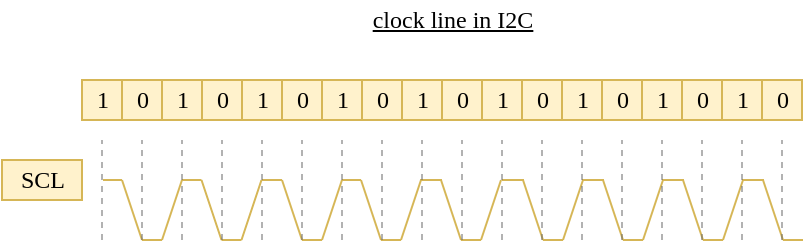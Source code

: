 <mxfile version="13.0.3" type="device" pages="4"><diagram id="RGQ88ITWkE5cg5kwwNlZ" name="Clock"><mxGraphModel dx="763" dy="519" grid="1" gridSize="10" guides="1" tooltips="1" connect="1" arrows="1" fold="1" page="1" pageScale="1" pageWidth="850" pageHeight="1100" math="0" shadow="0"><root><mxCell id="0"/><mxCell id="1" parent="0"/><mxCell id="ZRih2b6AIfckDDtEzVrz-1" value="clock line in I2C" style="text;html=1;align=center;verticalAlign=middle;resizable=0;points=[];autosize=1;fontFamily=Hack;fontColor=#000000;fontStyle=4" parent="1" vertex="1"><mxGeometry x="285" y="160" width="140" height="20" as="geometry"/></mxCell><mxCell id="ahZPuidJX9ZRw4pAxd30-1" value="SCL" style="text;html=1;align=center;verticalAlign=middle;resizable=0;points=[];autosize=1;fontFamily=Hack;fillColor=#fff2cc;strokeColor=#d6b656;" vertex="1" parent="1"><mxGeometry x="130" y="240" width="40" height="20" as="geometry"/></mxCell><mxCell id="ahZPuidJX9ZRw4pAxd30-2" value="" style="endArrow=none;html=1;fontFamily=Hack;strokeColor=#d6b656;fillColor=#fff2cc;" edge="1" parent="1"><mxGeometry width="50" height="50" relative="1" as="geometry"><mxPoint x="180.5" y="250.0" as="sourcePoint"/><mxPoint x="190" y="250.0" as="targetPoint"/></mxGeometry></mxCell><mxCell id="ahZPuidJX9ZRw4pAxd30-3" value="" style="endArrow=none;html=1;fontFamily=Hack;strokeColor=#d6b656;fillColor=#fff2cc;" edge="1" parent="1"><mxGeometry width="50" height="50" relative="1" as="geometry"><mxPoint x="200" y="280.0" as="sourcePoint"/><mxPoint x="190" y="250.0" as="targetPoint"/></mxGeometry></mxCell><mxCell id="ahZPuidJX9ZRw4pAxd30-4" value="" style="endArrow=none;html=1;fontFamily=Hack;strokeColor=#d6b656;fillColor=#fff2cc;" edge="1" parent="1"><mxGeometry width="50" height="50" relative="1" as="geometry"><mxPoint x="200" y="280.0" as="sourcePoint"/><mxPoint x="210" y="280.0" as="targetPoint"/></mxGeometry></mxCell><mxCell id="ahZPuidJX9ZRw4pAxd30-5" value="" style="endArrow=none;html=1;fontFamily=Hack;strokeColor=#d6b656;fillColor=#fff2cc;" edge="1" parent="1"><mxGeometry width="50" height="50" relative="1" as="geometry"><mxPoint x="210" y="280.0" as="sourcePoint"/><mxPoint x="220" y="250.0" as="targetPoint"/></mxGeometry></mxCell><mxCell id="ahZPuidJX9ZRw4pAxd30-6" value="" style="endArrow=none;html=1;fontFamily=Hack;strokeColor=#d6b656;fillColor=#fff2cc;" edge="1" parent="1"><mxGeometry width="50" height="50" relative="1" as="geometry"><mxPoint x="220" y="250.0" as="sourcePoint"/><mxPoint x="229.75" y="250.0" as="targetPoint"/></mxGeometry></mxCell><mxCell id="ahZPuidJX9ZRw4pAxd30-7" value="" style="endArrow=none;html=1;fontFamily=Hack;strokeColor=#d6b656;fillColor=#fff2cc;" edge="1" parent="1"><mxGeometry width="50" height="50" relative="1" as="geometry"><mxPoint x="239.75" y="280.0" as="sourcePoint"/><mxPoint x="229.75" y="250.0" as="targetPoint"/></mxGeometry></mxCell><mxCell id="ahZPuidJX9ZRw4pAxd30-8" value="" style="endArrow=none;html=1;fontFamily=Hack;strokeColor=#d6b656;fillColor=#fff2cc;" edge="1" parent="1"><mxGeometry width="50" height="50" relative="1" as="geometry"><mxPoint x="239.75" y="280.0" as="sourcePoint"/><mxPoint x="249.75" y="280.0" as="targetPoint"/></mxGeometry></mxCell><mxCell id="ahZPuidJX9ZRw4pAxd30-9" value="" style="endArrow=none;html=1;fontFamily=Hack;strokeColor=#d6b656;fillColor=#fff2cc;" edge="1" parent="1"><mxGeometry width="50" height="50" relative="1" as="geometry"><mxPoint x="249.75" y="280.0" as="sourcePoint"/><mxPoint x="259.75" y="250.0" as="targetPoint"/></mxGeometry></mxCell><mxCell id="ahZPuidJX9ZRw4pAxd30-10" value="" style="endArrow=none;html=1;fontFamily=Hack;strokeColor=#d6b656;fillColor=#fff2cc;" edge="1" parent="1"><mxGeometry width="50" height="50" relative="1" as="geometry"><mxPoint x="260" y="249.97" as="sourcePoint"/><mxPoint x="270" y="250.0" as="targetPoint"/></mxGeometry></mxCell><mxCell id="ahZPuidJX9ZRw4pAxd30-11" value="" style="endArrow=none;html=1;fontFamily=Hack;strokeColor=#d6b656;fillColor=#fff2cc;" edge="1" parent="1"><mxGeometry width="50" height="50" relative="1" as="geometry"><mxPoint x="280" y="280.0" as="sourcePoint"/><mxPoint x="270" y="250.0" as="targetPoint"/></mxGeometry></mxCell><mxCell id="ahZPuidJX9ZRw4pAxd30-12" value="" style="endArrow=none;html=1;fontFamily=Hack;strokeColor=#d6b656;fillColor=#fff2cc;" edge="1" parent="1"><mxGeometry width="50" height="50" relative="1" as="geometry"><mxPoint x="280" y="280.0" as="sourcePoint"/><mxPoint x="290" y="280.0" as="targetPoint"/></mxGeometry></mxCell><mxCell id="ahZPuidJX9ZRw4pAxd30-13" value="" style="endArrow=none;html=1;fontFamily=Hack;strokeColor=#d6b656;fillColor=#fff2cc;" edge="1" parent="1"><mxGeometry width="50" height="50" relative="1" as="geometry"><mxPoint x="290" y="280.0" as="sourcePoint"/><mxPoint x="300" y="250.0" as="targetPoint"/></mxGeometry></mxCell><mxCell id="ahZPuidJX9ZRw4pAxd30-14" value="" style="endArrow=none;html=1;fontFamily=Hack;strokeColor=#d6b656;fillColor=#fff2cc;" edge="1" parent="1"><mxGeometry width="50" height="50" relative="1" as="geometry"><mxPoint x="300" y="250.0" as="sourcePoint"/><mxPoint x="309.5" y="250.0" as="targetPoint"/></mxGeometry></mxCell><mxCell id="ahZPuidJX9ZRw4pAxd30-15" value="" style="endArrow=none;html=1;fontFamily=Hack;strokeColor=#d6b656;fillColor=#fff2cc;" edge="1" parent="1"><mxGeometry width="50" height="50" relative="1" as="geometry"><mxPoint x="319.5" y="280.0" as="sourcePoint"/><mxPoint x="309.5" y="250.0" as="targetPoint"/></mxGeometry></mxCell><mxCell id="ahZPuidJX9ZRw4pAxd30-16" value="" style="endArrow=none;html=1;fontFamily=Hack;strokeColor=#d6b656;fillColor=#fff2cc;" edge="1" parent="1"><mxGeometry width="50" height="50" relative="1" as="geometry"><mxPoint x="319.5" y="280.0" as="sourcePoint"/><mxPoint x="329.5" y="280.0" as="targetPoint"/></mxGeometry></mxCell><mxCell id="ahZPuidJX9ZRw4pAxd30-17" value="" style="endArrow=none;html=1;fontFamily=Hack;strokeColor=#d6b656;fillColor=#fff2cc;" edge="1" parent="1"><mxGeometry width="50" height="50" relative="1" as="geometry"><mxPoint x="329.5" y="280.0" as="sourcePoint"/><mxPoint x="339.5" y="250.0" as="targetPoint"/></mxGeometry></mxCell><mxCell id="ahZPuidJX9ZRw4pAxd30-18" value="" style="endArrow=none;html=1;fontFamily=Hack;strokeColor=#d6b656;fillColor=#fff2cc;" edge="1" parent="1"><mxGeometry width="50" height="50" relative="1" as="geometry"><mxPoint x="339" y="250.0" as="sourcePoint"/><mxPoint x="350" y="250.0" as="targetPoint"/></mxGeometry></mxCell><mxCell id="ahZPuidJX9ZRw4pAxd30-19" value="" style="endArrow=none;html=1;fontFamily=Hack;strokeColor=#d6b656;fillColor=#fff2cc;" edge="1" parent="1"><mxGeometry width="50" height="50" relative="1" as="geometry"><mxPoint x="359.5" y="280.0" as="sourcePoint"/><mxPoint x="349.5" y="250.0" as="targetPoint"/></mxGeometry></mxCell><mxCell id="ahZPuidJX9ZRw4pAxd30-20" value="" style="endArrow=none;html=1;fontFamily=Hack;strokeColor=#d6b656;fillColor=#fff2cc;" edge="1" parent="1"><mxGeometry width="50" height="50" relative="1" as="geometry"><mxPoint x="359.5" y="280.0" as="sourcePoint"/><mxPoint x="369.5" y="280.0" as="targetPoint"/></mxGeometry></mxCell><mxCell id="ahZPuidJX9ZRw4pAxd30-21" value="" style="endArrow=none;html=1;fontFamily=Hack;strokeColor=#d6b656;fillColor=#fff2cc;" edge="1" parent="1"><mxGeometry width="50" height="50" relative="1" as="geometry"><mxPoint x="369.5" y="280.0" as="sourcePoint"/><mxPoint x="379.5" y="250.0" as="targetPoint"/></mxGeometry></mxCell><mxCell id="ahZPuidJX9ZRw4pAxd30-22" value="" style="endArrow=none;html=1;fontFamily=Hack;strokeColor=#d6b656;fillColor=#fff2cc;" edge="1" parent="1"><mxGeometry width="50" height="50" relative="1" as="geometry"><mxPoint x="380" y="250.0" as="sourcePoint"/><mxPoint x="391" y="250.0" as="targetPoint"/></mxGeometry></mxCell><mxCell id="ahZPuidJX9ZRw4pAxd30-23" value="" style="endArrow=none;html=1;fontFamily=Hack;strokeColor=#d6b656;fillColor=#fff2cc;" edge="1" parent="1"><mxGeometry width="50" height="50" relative="1" as="geometry"><mxPoint x="400.5" y="280.0" as="sourcePoint"/><mxPoint x="390.5" y="250.0" as="targetPoint"/></mxGeometry></mxCell><mxCell id="ahZPuidJX9ZRw4pAxd30-24" value="" style="endArrow=none;html=1;fontFamily=Hack;strokeColor=#d6b656;fillColor=#fff2cc;" edge="1" parent="1"><mxGeometry width="50" height="50" relative="1" as="geometry"><mxPoint x="400.5" y="280.0" as="sourcePoint"/><mxPoint x="410.5" y="280.0" as="targetPoint"/></mxGeometry></mxCell><mxCell id="ahZPuidJX9ZRw4pAxd30-25" value="" style="endArrow=none;html=1;fontFamily=Hack;strokeColor=#d6b656;fillColor=#fff2cc;" edge="1" parent="1"><mxGeometry width="50" height="50" relative="1" as="geometry"><mxPoint x="410.5" y="280.0" as="sourcePoint"/><mxPoint x="420.5" y="250.0" as="targetPoint"/></mxGeometry></mxCell><mxCell id="ahZPuidJX9ZRw4pAxd30-26" value="" style="endArrow=none;html=1;fontFamily=Hack;strokeColor=#d6b656;fillColor=#fff2cc;" edge="1" parent="1"><mxGeometry width="50" height="50" relative="1" as="geometry"><mxPoint x="420" y="250.0" as="sourcePoint"/><mxPoint x="431" y="250.0" as="targetPoint"/></mxGeometry></mxCell><mxCell id="ahZPuidJX9ZRw4pAxd30-27" value="" style="endArrow=none;html=1;fontFamily=Hack;strokeColor=#d6b656;fillColor=#fff2cc;" edge="1" parent="1"><mxGeometry width="50" height="50" relative="1" as="geometry"><mxPoint x="440.5" y="280.0" as="sourcePoint"/><mxPoint x="430.5" y="250.0" as="targetPoint"/></mxGeometry></mxCell><mxCell id="ahZPuidJX9ZRw4pAxd30-28" value="" style="endArrow=none;html=1;fontFamily=Hack;strokeColor=#d6b656;fillColor=#fff2cc;" edge="1" parent="1"><mxGeometry width="50" height="50" relative="1" as="geometry"><mxPoint x="440.5" y="280.0" as="sourcePoint"/><mxPoint x="450.5" y="280.0" as="targetPoint"/></mxGeometry></mxCell><mxCell id="ahZPuidJX9ZRw4pAxd30-29" value="" style="endArrow=none;html=1;fontFamily=Hack;strokeColor=#d6b656;fillColor=#fff2cc;" edge="1" parent="1"><mxGeometry width="50" height="50" relative="1" as="geometry"><mxPoint x="450.5" y="280.0" as="sourcePoint"/><mxPoint x="460.5" y="250.0" as="targetPoint"/></mxGeometry></mxCell><mxCell id="ahZPuidJX9ZRw4pAxd30-30" value="" style="endArrow=none;html=1;fontFamily=Hack;strokeColor=#d6b656;fillColor=#fff2cc;" edge="1" parent="1"><mxGeometry width="50" height="50" relative="1" as="geometry"><mxPoint x="460" y="250.0" as="sourcePoint"/><mxPoint x="471" y="250.0" as="targetPoint"/></mxGeometry></mxCell><mxCell id="ahZPuidJX9ZRw4pAxd30-31" value="" style="endArrow=none;html=1;fontFamily=Hack;strokeColor=#d6b656;fillColor=#fff2cc;" edge="1" parent="1"><mxGeometry width="50" height="50" relative="1" as="geometry"><mxPoint x="480.5" y="280.0" as="sourcePoint"/><mxPoint x="470.5" y="250.0" as="targetPoint"/></mxGeometry></mxCell><mxCell id="ahZPuidJX9ZRw4pAxd30-32" value="" style="endArrow=none;html=1;fontFamily=Hack;strokeColor=#d6b656;fillColor=#fff2cc;" edge="1" parent="1"><mxGeometry width="50" height="50" relative="1" as="geometry"><mxPoint x="480.5" y="280.0" as="sourcePoint"/><mxPoint x="490.5" y="280.0" as="targetPoint"/></mxGeometry></mxCell><mxCell id="ahZPuidJX9ZRw4pAxd30-33" value="" style="endArrow=none;html=1;fontFamily=Hack;strokeColor=#d6b656;fillColor=#fff2cc;" edge="1" parent="1"><mxGeometry width="50" height="50" relative="1" as="geometry"><mxPoint x="490.5" y="280.0" as="sourcePoint"/><mxPoint x="500.5" y="250.0" as="targetPoint"/></mxGeometry></mxCell><mxCell id="ahZPuidJX9ZRw4pAxd30-34" value="" style="endArrow=none;html=1;fontFamily=Hack;strokeColor=#d6b656;fillColor=#fff2cc;" edge="1" parent="1"><mxGeometry width="50" height="50" relative="1" as="geometry"><mxPoint x="500" y="250.0" as="sourcePoint"/><mxPoint x="511" y="250.0" as="targetPoint"/></mxGeometry></mxCell><mxCell id="ahZPuidJX9ZRw4pAxd30-35" value="" style="endArrow=none;html=1;fontFamily=Hack;strokeColor=#d6b656;fillColor=#fff2cc;" edge="1" parent="1"><mxGeometry width="50" height="50" relative="1" as="geometry"><mxPoint x="520.5" y="280.0" as="sourcePoint"/><mxPoint x="510.5" y="250.0" as="targetPoint"/></mxGeometry></mxCell><mxCell id="ahZPuidJX9ZRw4pAxd30-36" value="" style="endArrow=none;html=1;fontFamily=Hack;strokeColor=#d6b656;fillColor=#fff2cc;" edge="1" parent="1"><mxGeometry width="50" height="50" relative="1" as="geometry"><mxPoint x="520.5" y="280.0" as="sourcePoint"/><mxPoint x="530.5" y="280.0" as="targetPoint"/></mxGeometry></mxCell><mxCell id="e9iZ2GFPlgWN6xxGOZsV-1" value="" style="endArrow=none;dashed=1;html=1;fontFamily=Hack;fontColor=#999900;fillColor=#f5f5f5;strokeColor=#666666;opacity=50;" edge="1" parent="1"><mxGeometry width="50" height="50" relative="1" as="geometry"><mxPoint x="180" y="280" as="sourcePoint"/><mxPoint x="180" y="230" as="targetPoint"/></mxGeometry></mxCell><mxCell id="e9iZ2GFPlgWN6xxGOZsV-2" value="" style="endArrow=none;dashed=1;html=1;fontFamily=Hack;fontColor=#999900;fillColor=#f5f5f5;strokeColor=#666666;opacity=50;" edge="1" parent="1"><mxGeometry width="50" height="50" relative="1" as="geometry"><mxPoint x="200" y="280" as="sourcePoint"/><mxPoint x="200" y="230" as="targetPoint"/></mxGeometry></mxCell><mxCell id="e9iZ2GFPlgWN6xxGOZsV-3" value="" style="endArrow=none;dashed=1;html=1;fontFamily=Hack;fontColor=#999900;fillColor=#f5f5f5;strokeColor=#666666;opacity=50;" edge="1" parent="1"><mxGeometry width="50" height="50" relative="1" as="geometry"><mxPoint x="220" y="280" as="sourcePoint"/><mxPoint x="220" y="230" as="targetPoint"/></mxGeometry></mxCell><mxCell id="e9iZ2GFPlgWN6xxGOZsV-4" value="" style="endArrow=none;dashed=1;html=1;fontFamily=Hack;fontColor=#999900;fillColor=#f5f5f5;strokeColor=#666666;opacity=50;" edge="1" parent="1"><mxGeometry width="50" height="50" relative="1" as="geometry"><mxPoint x="240" y="280" as="sourcePoint"/><mxPoint x="240" y="230" as="targetPoint"/></mxGeometry></mxCell><mxCell id="e9iZ2GFPlgWN6xxGOZsV-5" value="&lt;font color=&quot;#000000&quot;&gt;0&lt;/font&gt;" style="text;html=1;align=center;verticalAlign=middle;resizable=0;points=[];autosize=1;fontFamily=Hack;fillColor=#fff2cc;strokeColor=#d6b656;" vertex="1" parent="1"><mxGeometry x="190" y="200" width="20" height="20" as="geometry"/></mxCell><mxCell id="e9iZ2GFPlgWN6xxGOZsV-6" value="&lt;font color=&quot;#000000&quot;&gt;1&lt;/font&gt;" style="text;html=1;align=center;verticalAlign=middle;resizable=0;points=[];autosize=1;fontFamily=Hack;fillColor=#fff2cc;strokeColor=#d6b656;" vertex="1" parent="1"><mxGeometry x="170" y="200" width="20" height="20" as="geometry"/></mxCell><mxCell id="e9iZ2GFPlgWN6xxGOZsV-7" value="&lt;font color=&quot;#000000&quot;&gt;1&lt;/font&gt;" style="text;html=1;align=center;verticalAlign=middle;resizable=0;points=[];autosize=1;fontFamily=Hack;fillColor=#fff2cc;strokeColor=#d6b656;" vertex="1" parent="1"><mxGeometry x="210" y="200" width="20" height="20" as="geometry"/></mxCell><mxCell id="e9iZ2GFPlgWN6xxGOZsV-8" value="&lt;font color=&quot;#000000&quot;&gt;0&lt;/font&gt;" style="text;html=1;align=center;verticalAlign=middle;resizable=0;points=[];autosize=1;fontFamily=Hack;fillColor=#fff2cc;strokeColor=#d6b656;" vertex="1" parent="1"><mxGeometry x="230" y="200" width="20" height="20" as="geometry"/></mxCell><mxCell id="e9iZ2GFPlgWN6xxGOZsV-9" value="" style="endArrow=none;dashed=1;html=1;fontFamily=Hack;fontColor=#999900;fillColor=#f5f5f5;strokeColor=#666666;opacity=50;" edge="1" parent="1"><mxGeometry width="50" height="50" relative="1" as="geometry"><mxPoint x="260" y="280" as="sourcePoint"/><mxPoint x="260" y="230" as="targetPoint"/></mxGeometry></mxCell><mxCell id="e9iZ2GFPlgWN6xxGOZsV-10" value="" style="endArrow=none;dashed=1;html=1;fontFamily=Hack;fontColor=#999900;fillColor=#f5f5f5;strokeColor=#666666;opacity=50;" edge="1" parent="1"><mxGeometry width="50" height="50" relative="1" as="geometry"><mxPoint x="280" y="280" as="sourcePoint"/><mxPoint x="280" y="230" as="targetPoint"/></mxGeometry></mxCell><mxCell id="e9iZ2GFPlgWN6xxGOZsV-11" value="" style="endArrow=none;dashed=1;html=1;fontFamily=Hack;fontColor=#999900;fillColor=#f5f5f5;strokeColor=#666666;opacity=50;" edge="1" parent="1"><mxGeometry width="50" height="50" relative="1" as="geometry"><mxPoint x="300" y="280" as="sourcePoint"/><mxPoint x="300" y="230" as="targetPoint"/></mxGeometry></mxCell><mxCell id="e9iZ2GFPlgWN6xxGOZsV-12" value="" style="endArrow=none;dashed=1;html=1;fontFamily=Hack;fontColor=#999900;fillColor=#f5f5f5;strokeColor=#666666;opacity=50;" edge="1" parent="1"><mxGeometry width="50" height="50" relative="1" as="geometry"><mxPoint x="320" y="280" as="sourcePoint"/><mxPoint x="320" y="230" as="targetPoint"/></mxGeometry></mxCell><mxCell id="e9iZ2GFPlgWN6xxGOZsV-13" value="&lt;font color=&quot;#000000&quot;&gt;0&lt;/font&gt;" style="text;html=1;align=center;verticalAlign=middle;resizable=0;points=[];autosize=1;fontFamily=Hack;fillColor=#fff2cc;strokeColor=#d6b656;" vertex="1" parent="1"><mxGeometry x="270" y="200" width="20" height="20" as="geometry"/></mxCell><mxCell id="e9iZ2GFPlgWN6xxGOZsV-14" value="&lt;font color=&quot;#000000&quot;&gt;1&lt;/font&gt;" style="text;html=1;align=center;verticalAlign=middle;resizable=0;points=[];autosize=1;fontFamily=Hack;fillColor=#fff2cc;strokeColor=#d6b656;" vertex="1" parent="1"><mxGeometry x="250" y="200" width="20" height="20" as="geometry"/></mxCell><mxCell id="e9iZ2GFPlgWN6xxGOZsV-15" value="&lt;font color=&quot;#000000&quot;&gt;1&lt;/font&gt;" style="text;html=1;align=center;verticalAlign=middle;resizable=0;points=[];autosize=1;fontFamily=Hack;fillColor=#fff2cc;strokeColor=#d6b656;" vertex="1" parent="1"><mxGeometry x="290" y="200" width="20" height="20" as="geometry"/></mxCell><mxCell id="e9iZ2GFPlgWN6xxGOZsV-16" value="&lt;font color=&quot;#000000&quot;&gt;0&lt;/font&gt;" style="text;html=1;align=center;verticalAlign=middle;resizable=0;points=[];autosize=1;fontFamily=Hack;fillColor=#fff2cc;strokeColor=#d6b656;" vertex="1" parent="1"><mxGeometry x="310" y="200" width="20" height="20" as="geometry"/></mxCell><mxCell id="e9iZ2GFPlgWN6xxGOZsV-17" value="" style="endArrow=none;dashed=1;html=1;fontFamily=Hack;fontColor=#999900;fillColor=#f5f5f5;strokeColor=#666666;opacity=50;" edge="1" parent="1"><mxGeometry width="50" height="50" relative="1" as="geometry"><mxPoint x="340" y="280" as="sourcePoint"/><mxPoint x="340" y="230" as="targetPoint"/></mxGeometry></mxCell><mxCell id="e9iZ2GFPlgWN6xxGOZsV-18" value="" style="endArrow=none;dashed=1;html=1;fontFamily=Hack;fontColor=#999900;fillColor=#f5f5f5;strokeColor=#666666;opacity=50;" edge="1" parent="1"><mxGeometry width="50" height="50" relative="1" as="geometry"><mxPoint x="360" y="280" as="sourcePoint"/><mxPoint x="360" y="230" as="targetPoint"/></mxGeometry></mxCell><mxCell id="e9iZ2GFPlgWN6xxGOZsV-19" value="" style="endArrow=none;dashed=1;html=1;fontFamily=Hack;fontColor=#999900;fillColor=#f5f5f5;strokeColor=#666666;opacity=50;" edge="1" parent="1"><mxGeometry width="50" height="50" relative="1" as="geometry"><mxPoint x="380" y="280" as="sourcePoint"/><mxPoint x="380" y="230" as="targetPoint"/></mxGeometry></mxCell><mxCell id="e9iZ2GFPlgWN6xxGOZsV-20" value="" style="endArrow=none;dashed=1;html=1;fontFamily=Hack;fontColor=#999900;fillColor=#f5f5f5;strokeColor=#666666;opacity=50;" edge="1" parent="1"><mxGeometry width="50" height="50" relative="1" as="geometry"><mxPoint x="400" y="280" as="sourcePoint"/><mxPoint x="400" y="230" as="targetPoint"/></mxGeometry></mxCell><mxCell id="e9iZ2GFPlgWN6xxGOZsV-21" value="&lt;font color=&quot;#000000&quot;&gt;0&lt;/font&gt;" style="text;html=1;align=center;verticalAlign=middle;resizable=0;points=[];autosize=1;fontFamily=Hack;fillColor=#fff2cc;strokeColor=#d6b656;" vertex="1" parent="1"><mxGeometry x="350" y="200" width="20" height="20" as="geometry"/></mxCell><mxCell id="e9iZ2GFPlgWN6xxGOZsV-22" value="&lt;font color=&quot;#000000&quot;&gt;1&lt;/font&gt;" style="text;html=1;align=center;verticalAlign=middle;resizable=0;points=[];autosize=1;fontFamily=Hack;fillColor=#fff2cc;strokeColor=#d6b656;" vertex="1" parent="1"><mxGeometry x="330" y="200" width="20" height="20" as="geometry"/></mxCell><mxCell id="e9iZ2GFPlgWN6xxGOZsV-23" value="&lt;font color=&quot;#000000&quot;&gt;1&lt;/font&gt;" style="text;html=1;align=center;verticalAlign=middle;resizable=0;points=[];autosize=1;fontFamily=Hack;fillColor=#fff2cc;strokeColor=#d6b656;" vertex="1" parent="1"><mxGeometry x="370" y="200" width="20" height="20" as="geometry"/></mxCell><mxCell id="e9iZ2GFPlgWN6xxGOZsV-24" value="&lt;font color=&quot;#000000&quot;&gt;0&lt;/font&gt;" style="text;html=1;align=center;verticalAlign=middle;resizable=0;points=[];autosize=1;fontFamily=Hack;fillColor=#fff2cc;strokeColor=#d6b656;" vertex="1" parent="1"><mxGeometry x="390" y="200" width="20" height="20" as="geometry"/></mxCell><mxCell id="e9iZ2GFPlgWN6xxGOZsV-25" value="" style="endArrow=none;dashed=1;html=1;fontFamily=Hack;fontColor=#999900;fillColor=#f5f5f5;strokeColor=#666666;opacity=50;" edge="1" parent="1"><mxGeometry width="50" height="50" relative="1" as="geometry"><mxPoint x="420" y="280" as="sourcePoint"/><mxPoint x="420" y="230" as="targetPoint"/></mxGeometry></mxCell><mxCell id="e9iZ2GFPlgWN6xxGOZsV-26" value="" style="endArrow=none;dashed=1;html=1;fontFamily=Hack;fontColor=#999900;fillColor=#f5f5f5;strokeColor=#666666;opacity=50;" edge="1" parent="1"><mxGeometry width="50" height="50" relative="1" as="geometry"><mxPoint x="440" y="280" as="sourcePoint"/><mxPoint x="440" y="230" as="targetPoint"/></mxGeometry></mxCell><mxCell id="e9iZ2GFPlgWN6xxGOZsV-27" value="" style="endArrow=none;dashed=1;html=1;fontFamily=Hack;fontColor=#999900;fillColor=#f5f5f5;strokeColor=#666666;opacity=50;" edge="1" parent="1"><mxGeometry width="50" height="50" relative="1" as="geometry"><mxPoint x="460" y="280" as="sourcePoint"/><mxPoint x="460" y="230" as="targetPoint"/></mxGeometry></mxCell><mxCell id="e9iZ2GFPlgWN6xxGOZsV-28" value="" style="endArrow=none;dashed=1;html=1;fontFamily=Hack;fontColor=#999900;fillColor=#f5f5f5;strokeColor=#666666;opacity=50;" edge="1" parent="1"><mxGeometry width="50" height="50" relative="1" as="geometry"><mxPoint x="480" y="280" as="sourcePoint"/><mxPoint x="480" y="230" as="targetPoint"/></mxGeometry></mxCell><mxCell id="e9iZ2GFPlgWN6xxGOZsV-29" value="&lt;font color=&quot;#000000&quot;&gt;0&lt;/font&gt;" style="text;html=1;align=center;verticalAlign=middle;resizable=0;points=[];autosize=1;fontFamily=Hack;fillColor=#fff2cc;strokeColor=#d6b656;" vertex="1" parent="1"><mxGeometry x="430" y="200" width="20" height="20" as="geometry"/></mxCell><mxCell id="e9iZ2GFPlgWN6xxGOZsV-30" value="&lt;font color=&quot;#000000&quot;&gt;1&lt;/font&gt;" style="text;html=1;align=center;verticalAlign=middle;resizable=0;points=[];autosize=1;fontFamily=Hack;fillColor=#fff2cc;strokeColor=#d6b656;" vertex="1" parent="1"><mxGeometry x="410" y="200" width="20" height="20" as="geometry"/></mxCell><mxCell id="e9iZ2GFPlgWN6xxGOZsV-31" value="&lt;font color=&quot;#000000&quot;&gt;1&lt;/font&gt;" style="text;html=1;align=center;verticalAlign=middle;resizable=0;points=[];autosize=1;fontFamily=Hack;fillColor=#fff2cc;strokeColor=#d6b656;" vertex="1" parent="1"><mxGeometry x="450" y="200" width="20" height="20" as="geometry"/></mxCell><mxCell id="e9iZ2GFPlgWN6xxGOZsV-32" value="&lt;font color=&quot;#000000&quot;&gt;0&lt;/font&gt;" style="text;html=1;align=center;verticalAlign=middle;resizable=0;points=[];autosize=1;fontFamily=Hack;fillColor=#fff2cc;strokeColor=#d6b656;" vertex="1" parent="1"><mxGeometry x="470" y="200" width="20" height="20" as="geometry"/></mxCell><mxCell id="e9iZ2GFPlgWN6xxGOZsV-33" value="" style="endArrow=none;dashed=1;html=1;fontFamily=Hack;fontColor=#999900;fillColor=#f5f5f5;strokeColor=#666666;opacity=50;" edge="1" parent="1"><mxGeometry width="50" height="50" relative="1" as="geometry"><mxPoint x="500" y="280" as="sourcePoint"/><mxPoint x="500" y="230" as="targetPoint"/></mxGeometry></mxCell><mxCell id="e9iZ2GFPlgWN6xxGOZsV-34" value="" style="endArrow=none;dashed=1;html=1;fontFamily=Hack;fontColor=#999900;fillColor=#f5f5f5;strokeColor=#666666;opacity=50;" edge="1" parent="1"><mxGeometry width="50" height="50" relative="1" as="geometry"><mxPoint x="520" y="280" as="sourcePoint"/><mxPoint x="520" y="230" as="targetPoint"/></mxGeometry></mxCell><mxCell id="e9iZ2GFPlgWN6xxGOZsV-37" value="&lt;font color=&quot;#000000&quot;&gt;0&lt;/font&gt;" style="text;html=1;align=center;verticalAlign=middle;resizable=0;points=[];autosize=1;fontFamily=Hack;fillColor=#fff2cc;strokeColor=#d6b656;" vertex="1" parent="1"><mxGeometry x="510" y="200" width="20" height="20" as="geometry"/></mxCell><mxCell id="e9iZ2GFPlgWN6xxGOZsV-38" value="&lt;font color=&quot;#000000&quot;&gt;1&lt;/font&gt;" style="text;html=1;align=center;verticalAlign=middle;resizable=0;points=[];autosize=1;fontFamily=Hack;fillColor=#fff2cc;strokeColor=#d6b656;" vertex="1" parent="1"><mxGeometry x="490" y="200" width="20" height="20" as="geometry"/></mxCell></root></mxGraphModel></diagram><diagram id="NgFHKp-hZBfQoSfoGU8O" name="Start condition"><mxGraphModel dx="1106" dy="752" grid="1" gridSize="10" guides="1" tooltips="1" connect="1" arrows="1" fold="1" page="1" pageScale="1" pageWidth="850" pageHeight="1100" math="0" shadow="0"><root><mxCell id="9AHDBFcXinSyNZG-FSCg-0"/><mxCell id="9AHDBFcXinSyNZG-FSCg-1" parent="9AHDBFcXinSyNZG-FSCg-0"/><mxCell id="Gz3sFH-7ma21zr5Z_YJj-0" value="SCL" style="text;html=1;align=center;verticalAlign=middle;resizable=0;points=[];autosize=1;fontFamily=Hack;fillColor=#fff2cc;strokeColor=#d6b656;" parent="9AHDBFcXinSyNZG-FSCg-1" vertex="1"><mxGeometry x="130" y="240" width="40" height="20" as="geometry"/></mxCell><mxCell id="Gz3sFH-7ma21zr5Z_YJj-2" value="" style="endArrow=none;html=1;fontFamily=Hack;strokeColor=#d6b656;fillColor=#fff2cc;" parent="9AHDBFcXinSyNZG-FSCg-1" edge="1"><mxGeometry width="50" height="50" relative="1" as="geometry"><mxPoint x="180.5" y="250.0" as="sourcePoint"/><mxPoint x="270" y="250" as="targetPoint"/></mxGeometry></mxCell><mxCell id="Gz3sFH-7ma21zr5Z_YJj-9" value="SDA" style="text;html=1;align=center;verticalAlign=middle;resizable=0;points=[];autosize=1;fontFamily=Hack;fillColor=#f8cecc;strokeColor=#b85450;" parent="9AHDBFcXinSyNZG-FSCg-1" vertex="1"><mxGeometry x="130" y="162" width="40" height="20" as="geometry"/></mxCell><mxCell id="Gz3sFH-7ma21zr5Z_YJj-12" value="" style="endArrow=none;html=1;fontFamily=Hack;fontColor=#990000;strokeColor=#b85450;fillColor=#f8cecc;" parent="9AHDBFcXinSyNZG-FSCg-1" edge="1"><mxGeometry width="50" height="50" relative="1" as="geometry"><mxPoint x="181" y="172" as="sourcePoint"/><mxPoint x="220" y="172.2" as="targetPoint"/></mxGeometry></mxCell><mxCell id="Gz3sFH-7ma21zr5Z_YJj-13" value="" style="endArrow=none;html=1;fontFamily=Hack;fontColor=#990000;strokeColor=#b85450;fillColor=#f8cecc;" parent="9AHDBFcXinSyNZG-FSCg-1" edge="1"><mxGeometry width="50" height="50" relative="1" as="geometry"><mxPoint x="240.5" y="202" as="sourcePoint"/><mxPoint x="220.5" y="172" as="targetPoint"/></mxGeometry></mxCell><mxCell id="Gz3sFH-7ma21zr5Z_YJj-15" value="" style="endArrow=none;html=1;fontFamily=Hack;fontColor=#990000;strokeColor=#b85450;fillColor=#f8cecc;" parent="9AHDBFcXinSyNZG-FSCg-1" edge="1"><mxGeometry width="50" height="50" relative="1" as="geometry"><mxPoint x="240.5" y="202" as="sourcePoint"/><mxPoint x="330" y="202" as="targetPoint"/></mxGeometry></mxCell><mxCell id="5bU4Lv4mN7pwv6P5l6KG-4" value="" style="endArrow=none;dashed=1;html=1;fontFamily=Hack;fontColor=#999900;fillColor=#f5f5f5;strokeColor=#666666;opacity=50;" parent="9AHDBFcXinSyNZG-FSCg-1" edge="1"><mxGeometry width="50" height="50" relative="1" as="geometry"><mxPoint x="180" y="280" as="sourcePoint"/><mxPoint x="180" y="150" as="targetPoint"/></mxGeometry></mxCell><mxCell id="5bU4Lv4mN7pwv6P5l6KG-5" value="" style="endArrow=none;dashed=1;html=1;fontFamily=Hack;fontColor=#999900;fillColor=#f5f5f5;strokeColor=#666666;opacity=50;" parent="9AHDBFcXinSyNZG-FSCg-1" edge="1"><mxGeometry width="50" height="50" relative="1" as="geometry"><mxPoint x="240" y="280.2" as="sourcePoint"/><mxPoint x="240" y="150" as="targetPoint"/></mxGeometry></mxCell><mxCell id="5bU4Lv4mN7pwv6P5l6KG-6" value="" style="endArrow=none;dashed=1;html=1;fontFamily=Hack;fontColor=#999900;fillColor=#f5f5f5;strokeColor=#666666;opacity=50;" parent="9AHDBFcXinSyNZG-FSCg-1" edge="1"><mxGeometry width="50" height="50" relative="1" as="geometry"><mxPoint x="290" y="280.2" as="sourcePoint"/><mxPoint x="290" y="150" as="targetPoint"/></mxGeometry></mxCell><mxCell id="5bU4Lv4mN7pwv6P5l6KG-7" value="1" style="text;html=1;align=center;verticalAlign=middle;resizable=0;points=[];autosize=1;fontFamily=Hack;fillColor=#f8cecc;strokeColor=#b85450;" parent="9AHDBFcXinSyNZG-FSCg-1" vertex="1"><mxGeometry x="172" y="100" width="20" height="20" as="geometry"/></mxCell><mxCell id="5bU4Lv4mN7pwv6P5l6KG-10" value="start condition" style="text;html=1;align=center;verticalAlign=middle;resizable=0;points=[];autosize=1;fontFamily=Hack;fontColor=#000000;fontStyle=4" parent="9AHDBFcXinSyNZG-FSCg-1" vertex="1"><mxGeometry x="176" y="70" width="120" height="20" as="geometry"/></mxCell><mxCell id="Gz3sFH-7ma21zr5Z_YJj-4" value="" style="endArrow=none;html=1;fontFamily=Hack;strokeColor=#d6b656;fillColor=#fff2cc;" parent="9AHDBFcXinSyNZG-FSCg-1" edge="1"><mxGeometry width="50" height="50" relative="1" as="geometry"><mxPoint x="290.5" y="280" as="sourcePoint"/><mxPoint x="329.5" y="280.2" as="targetPoint"/></mxGeometry></mxCell><mxCell id="Gz3sFH-7ma21zr5Z_YJj-5" value="" style="endArrow=none;html=1;fontFamily=Hack;strokeColor=#d6b656;fillColor=#fff2cc;" parent="9AHDBFcXinSyNZG-FSCg-1" edge="1"><mxGeometry width="50" height="50" relative="1" as="geometry"><mxPoint x="290" y="280" as="sourcePoint"/><mxPoint x="270" y="250" as="targetPoint"/></mxGeometry></mxCell><mxCell id="H7u46qZVs41VNlhI4sGh-2" value="1" style="text;html=1;align=center;verticalAlign=middle;resizable=0;points=[];autosize=1;fontFamily=Hack;fillColor=#fff2cc;strokeColor=#d6b656;" parent="9AHDBFcXinSyNZG-FSCg-1" vertex="1"><mxGeometry x="172" y="124" width="20" height="20" as="geometry"/></mxCell><mxCell id="H7u46qZVs41VNlhI4sGh-3" value="0" style="text;html=1;align=center;verticalAlign=middle;resizable=0;points=[];autosize=1;fontFamily=Hack;fillColor=#f8cecc;strokeColor=#b85450;" parent="9AHDBFcXinSyNZG-FSCg-1" vertex="1"><mxGeometry x="230" y="100" width="20" height="20" as="geometry"/></mxCell><mxCell id="H7u46qZVs41VNlhI4sGh-4" value="1" style="text;html=1;align=center;verticalAlign=middle;resizable=0;points=[];autosize=1;fontFamily=Hack;fillColor=#fff2cc;strokeColor=#d6b656;" parent="9AHDBFcXinSyNZG-FSCg-1" vertex="1"><mxGeometry x="230" y="124" width="20" height="20" as="geometry"/></mxCell><mxCell id="H7u46qZVs41VNlhI4sGh-5" value="0" style="text;html=1;align=center;verticalAlign=middle;resizable=0;points=[];autosize=1;fontFamily=Hack;fillColor=#f8cecc;strokeColor=#b85450;" parent="9AHDBFcXinSyNZG-FSCg-1" vertex="1"><mxGeometry x="280" y="100" width="20" height="20" as="geometry"/></mxCell><mxCell id="H7u46qZVs41VNlhI4sGh-6" value="0" style="text;html=1;align=center;verticalAlign=middle;resizable=0;points=[];autosize=1;fontFamily=Hack;fillColor=#fff2cc;strokeColor=#d6b656;" parent="9AHDBFcXinSyNZG-FSCg-1" vertex="1"><mxGeometry x="280" y="124" width="20" height="20" as="geometry"/></mxCell></root></mxGraphModel></diagram><diagram id="W6LkD5KmVdZbtHst_ibY" name="Address Frame"><mxGraphModel dx="922" dy="627" grid="1" gridSize="10" guides="1" tooltips="1" connect="1" arrows="1" fold="1" page="1" pageScale="1" pageWidth="850" pageHeight="1100" math="0" shadow="0"><root><mxCell id="o2jhJbiaC7TNwKml-UxF-0"/><mxCell id="o2jhJbiaC7TNwKml-UxF-1" parent="o2jhJbiaC7TNwKml-UxF-0"/><mxCell id="rvNXLN3cxqceorBr4i59-0" value="SCL" style="text;html=1;align=center;verticalAlign=middle;resizable=0;points=[];autosize=1;fontFamily=Hack;fillColor=#fff2cc;strokeColor=#d6b656;" vertex="1" parent="o2jhJbiaC7TNwKml-UxF-1"><mxGeometry x="130" y="240" width="40" height="20" as="geometry"/></mxCell><mxCell id="rvNXLN3cxqceorBr4i59-1" value="" style="endArrow=none;html=1;fontFamily=Hack;strokeColor=#d6b656;fillColor=#fff2cc;" edge="1" parent="o2jhJbiaC7TNwKml-UxF-1"><mxGeometry width="50" height="50" relative="1" as="geometry"><mxPoint x="180.5" y="250" as="sourcePoint"/><mxPoint x="190" y="250" as="targetPoint"/></mxGeometry></mxCell><mxCell id="rvNXLN3cxqceorBr4i59-2" value="SDA" style="text;html=1;align=center;verticalAlign=middle;resizable=0;points=[];autosize=1;fontFamily=Hack;fillColor=#f8cecc;strokeColor=#b85450;" vertex="1" parent="o2jhJbiaC7TNwKml-UxF-1"><mxGeometry x="130" y="160" width="40" height="20" as="geometry"/></mxCell><mxCell id="rvNXLN3cxqceorBr4i59-3" value="" style="endArrow=none;html=1;fontFamily=Hack;fontColor=#990000;strokeColor=#b85450;fillColor=#f8cecc;" edge="1" parent="o2jhJbiaC7TNwKml-UxF-1"><mxGeometry width="50" height="50" relative="1" as="geometry"><mxPoint x="181" y="172" as="sourcePoint"/><mxPoint x="200" y="172" as="targetPoint"/></mxGeometry></mxCell><mxCell id="rvNXLN3cxqceorBr4i59-4" value="" style="endArrow=none;html=1;fontFamily=Hack;fontColor=#990000;strokeColor=#b85450;fillColor=#f8cecc;" edge="1" parent="o2jhJbiaC7TNwKml-UxF-1"><mxGeometry width="50" height="50" relative="1" as="geometry"><mxPoint x="210" y="200" as="sourcePoint"/><mxPoint x="200" y="172" as="targetPoint"/></mxGeometry></mxCell><mxCell id="rvNXLN3cxqceorBr4i59-5" value="" style="endArrow=none;html=1;fontFamily=Hack;fontColor=#990000;strokeColor=#b85450;fillColor=#f8cecc;" edge="1" parent="o2jhJbiaC7TNwKml-UxF-1"><mxGeometry width="50" height="50" relative="1" as="geometry"><mxPoint x="210.5" y="200" as="sourcePoint"/><mxPoint x="450" y="200" as="targetPoint"/></mxGeometry></mxCell><mxCell id="rvNXLN3cxqceorBr4i59-6" value="" style="endArrow=none;dashed=1;html=1;fontFamily=Hack;fontColor=#999900;fillColor=#f5f5f5;strokeColor=#666666;opacity=50;" edge="1" parent="o2jhJbiaC7TNwKml-UxF-1"><mxGeometry width="50" height="50" relative="1" as="geometry"><mxPoint x="182" y="290" as="sourcePoint"/><mxPoint x="181.76" y="150" as="targetPoint"/></mxGeometry></mxCell><mxCell id="rvNXLN3cxqceorBr4i59-7" value="" style="endArrow=none;dashed=1;html=1;fontFamily=Hack;fontColor=#999900;fillColor=#f5f5f5;strokeColor=#666666;opacity=50;" edge="1" parent="o2jhJbiaC7TNwKml-UxF-1"><mxGeometry width="50" height="50" relative="1" as="geometry"><mxPoint x="220" y="290" as="sourcePoint"/><mxPoint x="220" y="150" as="targetPoint"/></mxGeometry></mxCell><mxCell id="rvNXLN3cxqceorBr4i59-9" value="1" style="text;html=1;align=center;verticalAlign=middle;resizable=0;points=[];autosize=1;fontFamily=Hack;fillColor=#f8cecc;strokeColor=#b85450;" vertex="1" parent="o2jhJbiaC7TNwKml-UxF-1"><mxGeometry x="172" y="100" width="20" height="20" as="geometry"/></mxCell><mxCell id="rvNXLN3cxqceorBr4i59-10" value="address frame" style="text;html=1;align=center;verticalAlign=middle;resizable=0;points=[];autosize=1;fontFamily=Hack;fontColor=#000000;fontStyle=4" vertex="1" parent="o2jhJbiaC7TNwKml-UxF-1"><mxGeometry x="300" y="60" width="110" height="20" as="geometry"/></mxCell><mxCell id="rvNXLN3cxqceorBr4i59-12" value="" style="endArrow=none;html=1;fontFamily=Hack;strokeColor=#d6b656;fillColor=#fff2cc;" edge="1" parent="o2jhJbiaC7TNwKml-UxF-1"><mxGeometry width="50" height="50" relative="1" as="geometry"><mxPoint x="200" y="280" as="sourcePoint"/><mxPoint x="190" y="250" as="targetPoint"/></mxGeometry></mxCell><mxCell id="rvNXLN3cxqceorBr4i59-13" value="1" style="text;html=1;align=center;verticalAlign=middle;resizable=0;points=[];autosize=1;fontFamily=Hack;fillColor=#fff2cc;strokeColor=#d6b656;" vertex="1" parent="o2jhJbiaC7TNwKml-UxF-1"><mxGeometry x="172" y="124" width="20" height="20" as="geometry"/></mxCell><mxCell id="rvNXLN3cxqceorBr4i59-14" value="0" style="text;html=1;align=center;verticalAlign=middle;resizable=0;points=[];autosize=1;fontFamily=Hack;fillColor=#f8cecc;strokeColor=#b85450;" vertex="1" parent="o2jhJbiaC7TNwKml-UxF-1"><mxGeometry x="210" y="100" width="20" height="20" as="geometry"/></mxCell><mxCell id="rvNXLN3cxqceorBr4i59-15" value="1" style="text;html=1;align=center;verticalAlign=middle;resizable=0;points=[];autosize=1;fontFamily=Hack;fillColor=#fff2cc;strokeColor=#d6b656;" vertex="1" parent="o2jhJbiaC7TNwKml-UxF-1"><mxGeometry x="210" y="124" width="20" height="20" as="geometry"/></mxCell><mxCell id="iwoMA643k0Kn8wLTiGF4-0" value="" style="endArrow=none;html=1;fontFamily=Hack;strokeColor=#d6b656;fillColor=#fff2cc;" edge="1" parent="o2jhJbiaC7TNwKml-UxF-1"><mxGeometry width="50" height="50" relative="1" as="geometry"><mxPoint x="200" y="280" as="sourcePoint"/><mxPoint x="210" y="280" as="targetPoint"/></mxGeometry></mxCell><mxCell id="iwoMA643k0Kn8wLTiGF4-1" value="" style="endArrow=none;html=1;fontFamily=Hack;strokeColor=#d6b656;fillColor=#fff2cc;" edge="1" parent="o2jhJbiaC7TNwKml-UxF-1"><mxGeometry width="50" height="50" relative="1" as="geometry"><mxPoint x="210" y="280" as="sourcePoint"/><mxPoint x="220" y="250" as="targetPoint"/></mxGeometry></mxCell><mxCell id="iwoMA643k0Kn8wLTiGF4-3" value="" style="endArrow=none;html=1;fontFamily=Hack;strokeColor=#d6b656;fillColor=#fff2cc;" edge="1" parent="o2jhJbiaC7TNwKml-UxF-1"><mxGeometry width="50" height="50" relative="1" as="geometry"><mxPoint x="220" y="250" as="sourcePoint"/><mxPoint x="229.75" y="250.0" as="targetPoint"/></mxGeometry></mxCell><mxCell id="iwoMA643k0Kn8wLTiGF4-4" value="" style="endArrow=none;html=1;fontFamily=Hack;strokeColor=#d6b656;fillColor=#fff2cc;" edge="1" parent="o2jhJbiaC7TNwKml-UxF-1"><mxGeometry width="50" height="50" relative="1" as="geometry"><mxPoint x="239.75" y="280.0" as="sourcePoint"/><mxPoint x="229.75" y="250.0" as="targetPoint"/></mxGeometry></mxCell><mxCell id="iwoMA643k0Kn8wLTiGF4-5" value="" style="endArrow=none;html=1;fontFamily=Hack;strokeColor=#d6b656;fillColor=#fff2cc;" edge="1" parent="o2jhJbiaC7TNwKml-UxF-1"><mxGeometry width="50" height="50" relative="1" as="geometry"><mxPoint x="239.75" y="280.0" as="sourcePoint"/><mxPoint x="249.75" y="280.0" as="targetPoint"/></mxGeometry></mxCell><mxCell id="iwoMA643k0Kn8wLTiGF4-6" value="" style="endArrow=none;html=1;fontFamily=Hack;strokeColor=#d6b656;fillColor=#fff2cc;" edge="1" parent="o2jhJbiaC7TNwKml-UxF-1"><mxGeometry width="50" height="50" relative="1" as="geometry"><mxPoint x="249.75" y="280.0" as="sourcePoint"/><mxPoint x="259.75" y="250.0" as="targetPoint"/></mxGeometry></mxCell><mxCell id="iwoMA643k0Kn8wLTiGF4-7" value="" style="endArrow=none;html=1;fontFamily=Hack;strokeColor=#d6b656;fillColor=#fff2cc;" edge="1" parent="o2jhJbiaC7TNwKml-UxF-1"><mxGeometry width="50" height="50" relative="1" as="geometry"><mxPoint x="260" y="249.97" as="sourcePoint"/><mxPoint x="270" y="250" as="targetPoint"/></mxGeometry></mxCell><mxCell id="iwoMA643k0Kn8wLTiGF4-8" value="" style="endArrow=none;html=1;fontFamily=Hack;strokeColor=#d6b656;fillColor=#fff2cc;" edge="1" parent="o2jhJbiaC7TNwKml-UxF-1"><mxGeometry width="50" height="50" relative="1" as="geometry"><mxPoint x="280" y="280.0" as="sourcePoint"/><mxPoint x="270" y="250.0" as="targetPoint"/></mxGeometry></mxCell><mxCell id="iwoMA643k0Kn8wLTiGF4-9" value="" style="endArrow=none;html=1;fontFamily=Hack;strokeColor=#d6b656;fillColor=#fff2cc;" edge="1" parent="o2jhJbiaC7TNwKml-UxF-1"><mxGeometry width="50" height="50" relative="1" as="geometry"><mxPoint x="280" y="280.0" as="sourcePoint"/><mxPoint x="290" y="280.0" as="targetPoint"/></mxGeometry></mxCell><mxCell id="iwoMA643k0Kn8wLTiGF4-10" value="" style="endArrow=none;html=1;fontFamily=Hack;strokeColor=#d6b656;fillColor=#fff2cc;" edge="1" parent="o2jhJbiaC7TNwKml-UxF-1"><mxGeometry width="50" height="50" relative="1" as="geometry"><mxPoint x="290" y="280.0" as="sourcePoint"/><mxPoint x="300" y="250.0" as="targetPoint"/></mxGeometry></mxCell><mxCell id="iwoMA643k0Kn8wLTiGF4-11" value="" style="endArrow=none;html=1;fontFamily=Hack;strokeColor=#d6b656;fillColor=#fff2cc;" edge="1" parent="o2jhJbiaC7TNwKml-UxF-1"><mxGeometry width="50" height="50" relative="1" as="geometry"><mxPoint x="300.0" y="250.0" as="sourcePoint"/><mxPoint x="309.5" y="250.0" as="targetPoint"/></mxGeometry></mxCell><mxCell id="iwoMA643k0Kn8wLTiGF4-12" value="" style="endArrow=none;html=1;fontFamily=Hack;strokeColor=#d6b656;fillColor=#fff2cc;" edge="1" parent="o2jhJbiaC7TNwKml-UxF-1"><mxGeometry width="50" height="50" relative="1" as="geometry"><mxPoint x="319.5" y="280.0" as="sourcePoint"/><mxPoint x="309.5" y="250.0" as="targetPoint"/></mxGeometry></mxCell><mxCell id="iwoMA643k0Kn8wLTiGF4-13" value="" style="endArrow=none;html=1;fontFamily=Hack;strokeColor=#d6b656;fillColor=#fff2cc;" edge="1" parent="o2jhJbiaC7TNwKml-UxF-1"><mxGeometry width="50" height="50" relative="1" as="geometry"><mxPoint x="319.5" y="280.0" as="sourcePoint"/><mxPoint x="329.5" y="280.0" as="targetPoint"/></mxGeometry></mxCell><mxCell id="iwoMA643k0Kn8wLTiGF4-14" value="" style="endArrow=none;html=1;fontFamily=Hack;strokeColor=#d6b656;fillColor=#fff2cc;" edge="1" parent="o2jhJbiaC7TNwKml-UxF-1"><mxGeometry width="50" height="50" relative="1" as="geometry"><mxPoint x="329.5" y="280.0" as="sourcePoint"/><mxPoint x="339.5" y="250.0" as="targetPoint"/></mxGeometry></mxCell><mxCell id="iwoMA643k0Kn8wLTiGF4-15" value="" style="endArrow=none;html=1;fontFamily=Hack;strokeColor=#d6b656;fillColor=#fff2cc;" edge="1" parent="o2jhJbiaC7TNwKml-UxF-1"><mxGeometry width="50" height="50" relative="1" as="geometry"><mxPoint x="339" y="250" as="sourcePoint"/><mxPoint x="350" y="250" as="targetPoint"/></mxGeometry></mxCell><mxCell id="iwoMA643k0Kn8wLTiGF4-16" value="" style="endArrow=none;html=1;fontFamily=Hack;strokeColor=#d6b656;fillColor=#fff2cc;" edge="1" parent="o2jhJbiaC7TNwKml-UxF-1"><mxGeometry width="50" height="50" relative="1" as="geometry"><mxPoint x="359.5" y="280.0" as="sourcePoint"/><mxPoint x="349.5" y="250.0" as="targetPoint"/></mxGeometry></mxCell><mxCell id="iwoMA643k0Kn8wLTiGF4-17" value="" style="endArrow=none;html=1;fontFamily=Hack;strokeColor=#d6b656;fillColor=#fff2cc;" edge="1" parent="o2jhJbiaC7TNwKml-UxF-1"><mxGeometry width="50" height="50" relative="1" as="geometry"><mxPoint x="359.5" y="280.0" as="sourcePoint"/><mxPoint x="369.5" y="280.0" as="targetPoint"/></mxGeometry></mxCell><mxCell id="iwoMA643k0Kn8wLTiGF4-18" value="" style="endArrow=none;html=1;fontFamily=Hack;strokeColor=#d6b656;fillColor=#fff2cc;" edge="1" parent="o2jhJbiaC7TNwKml-UxF-1"><mxGeometry width="50" height="50" relative="1" as="geometry"><mxPoint x="369.5" y="280.0" as="sourcePoint"/><mxPoint x="379.5" y="250.0" as="targetPoint"/></mxGeometry></mxCell><mxCell id="iwoMA643k0Kn8wLTiGF4-19" value="" style="endArrow=none;html=1;fontFamily=Hack;strokeColor=#d6b656;fillColor=#fff2cc;" edge="1" parent="o2jhJbiaC7TNwKml-UxF-1"><mxGeometry width="50" height="50" relative="1" as="geometry"><mxPoint x="380" y="250" as="sourcePoint"/><mxPoint x="391" y="250" as="targetPoint"/></mxGeometry></mxCell><mxCell id="iwoMA643k0Kn8wLTiGF4-20" value="" style="endArrow=none;html=1;fontFamily=Hack;strokeColor=#d6b656;fillColor=#fff2cc;" edge="1" parent="o2jhJbiaC7TNwKml-UxF-1"><mxGeometry width="50" height="50" relative="1" as="geometry"><mxPoint x="400.5" y="280" as="sourcePoint"/><mxPoint x="390.5" y="250" as="targetPoint"/></mxGeometry></mxCell><mxCell id="iwoMA643k0Kn8wLTiGF4-21" value="" style="endArrow=none;html=1;fontFamily=Hack;strokeColor=#d6b656;fillColor=#fff2cc;" edge="1" parent="o2jhJbiaC7TNwKml-UxF-1"><mxGeometry width="50" height="50" relative="1" as="geometry"><mxPoint x="400.5" y="280" as="sourcePoint"/><mxPoint x="410.5" y="280" as="targetPoint"/></mxGeometry></mxCell><mxCell id="iwoMA643k0Kn8wLTiGF4-22" value="" style="endArrow=none;html=1;fontFamily=Hack;strokeColor=#d6b656;fillColor=#fff2cc;" edge="1" parent="o2jhJbiaC7TNwKml-UxF-1"><mxGeometry width="50" height="50" relative="1" as="geometry"><mxPoint x="410.5" y="280" as="sourcePoint"/><mxPoint x="420.5" y="250" as="targetPoint"/></mxGeometry></mxCell><mxCell id="iwoMA643k0Kn8wLTiGF4-23" value="" style="endArrow=none;html=1;fontFamily=Hack;strokeColor=#d6b656;fillColor=#fff2cc;" edge="1" parent="o2jhJbiaC7TNwKml-UxF-1"><mxGeometry width="50" height="50" relative="1" as="geometry"><mxPoint x="420" y="250" as="sourcePoint"/><mxPoint x="431" y="250" as="targetPoint"/></mxGeometry></mxCell><mxCell id="iwoMA643k0Kn8wLTiGF4-24" value="" style="endArrow=none;html=1;fontFamily=Hack;strokeColor=#d6b656;fillColor=#fff2cc;" edge="1" parent="o2jhJbiaC7TNwKml-UxF-1"><mxGeometry width="50" height="50" relative="1" as="geometry"><mxPoint x="440.5" y="280" as="sourcePoint"/><mxPoint x="430.5" y="250" as="targetPoint"/></mxGeometry></mxCell><mxCell id="iwoMA643k0Kn8wLTiGF4-25" value="" style="endArrow=none;html=1;fontFamily=Hack;strokeColor=#d6b656;fillColor=#fff2cc;" edge="1" parent="o2jhJbiaC7TNwKml-UxF-1"><mxGeometry width="50" height="50" relative="1" as="geometry"><mxPoint x="440.5" y="280" as="sourcePoint"/><mxPoint x="450.5" y="280" as="targetPoint"/></mxGeometry></mxCell><mxCell id="iwoMA643k0Kn8wLTiGF4-26" value="" style="endArrow=none;html=1;fontFamily=Hack;strokeColor=#d6b656;fillColor=#fff2cc;" edge="1" parent="o2jhJbiaC7TNwKml-UxF-1"><mxGeometry width="50" height="50" relative="1" as="geometry"><mxPoint x="450.5" y="280" as="sourcePoint"/><mxPoint x="460.5" y="250" as="targetPoint"/></mxGeometry></mxCell><mxCell id="iwoMA643k0Kn8wLTiGF4-27" value="" style="endArrow=none;html=1;fontFamily=Hack;strokeColor=#d6b656;fillColor=#fff2cc;" edge="1" parent="o2jhJbiaC7TNwKml-UxF-1"><mxGeometry width="50" height="50" relative="1" as="geometry"><mxPoint x="460" y="250" as="sourcePoint"/><mxPoint x="471" y="250" as="targetPoint"/></mxGeometry></mxCell><mxCell id="iwoMA643k0Kn8wLTiGF4-28" value="" style="endArrow=none;html=1;fontFamily=Hack;strokeColor=#d6b656;fillColor=#fff2cc;" edge="1" parent="o2jhJbiaC7TNwKml-UxF-1"><mxGeometry width="50" height="50" relative="1" as="geometry"><mxPoint x="480.5" y="280" as="sourcePoint"/><mxPoint x="470.5" y="250" as="targetPoint"/></mxGeometry></mxCell><mxCell id="iwoMA643k0Kn8wLTiGF4-29" value="" style="endArrow=none;html=1;fontFamily=Hack;strokeColor=#d6b656;fillColor=#fff2cc;" edge="1" parent="o2jhJbiaC7TNwKml-UxF-1"><mxGeometry width="50" height="50" relative="1" as="geometry"><mxPoint x="480.5" y="280" as="sourcePoint"/><mxPoint x="490.5" y="280" as="targetPoint"/></mxGeometry></mxCell><mxCell id="iwoMA643k0Kn8wLTiGF4-30" value="" style="endArrow=none;html=1;fontFamily=Hack;strokeColor=#d6b656;fillColor=#fff2cc;" edge="1" parent="o2jhJbiaC7TNwKml-UxF-1"><mxGeometry width="50" height="50" relative="1" as="geometry"><mxPoint x="490.5" y="280" as="sourcePoint"/><mxPoint x="500.5" y="250" as="targetPoint"/></mxGeometry></mxCell><mxCell id="iwoMA643k0Kn8wLTiGF4-31" value="" style="endArrow=none;html=1;fontFamily=Hack;strokeColor=#d6b656;fillColor=#fff2cc;" edge="1" parent="o2jhJbiaC7TNwKml-UxF-1"><mxGeometry width="50" height="50" relative="1" as="geometry"><mxPoint x="500" y="250" as="sourcePoint"/><mxPoint x="511" y="250" as="targetPoint"/></mxGeometry></mxCell><mxCell id="iwoMA643k0Kn8wLTiGF4-32" value="" style="endArrow=none;html=1;fontFamily=Hack;strokeColor=#d6b656;fillColor=#fff2cc;" edge="1" parent="o2jhJbiaC7TNwKml-UxF-1"><mxGeometry width="50" height="50" relative="1" as="geometry"><mxPoint x="520.5" y="280" as="sourcePoint"/><mxPoint x="510.5" y="250" as="targetPoint"/></mxGeometry></mxCell><mxCell id="iwoMA643k0Kn8wLTiGF4-33" value="" style="endArrow=none;html=1;fontFamily=Hack;strokeColor=#d6b656;fillColor=#fff2cc;" edge="1" parent="o2jhJbiaC7TNwKml-UxF-1"><mxGeometry width="50" height="50" relative="1" as="geometry"><mxPoint x="520.5" y="280" as="sourcePoint"/><mxPoint x="530.5" y="280" as="targetPoint"/></mxGeometry></mxCell><mxCell id="iwoMA643k0Kn8wLTiGF4-35" value="" style="endArrow=none;dashed=1;html=1;fontFamily=Hack;fontColor=#999900;fillColor=#f5f5f5;strokeColor=#666666;exitX=0.502;exitY=0.329;exitDx=0;exitDy=0;exitPerimeter=0;opacity=50;" edge="1" parent="o2jhJbiaC7TNwKml-UxF-1"><mxGeometry width="50" height="50" relative="1" as="geometry"><mxPoint x="259.96" y="290.458" as="sourcePoint"/><mxPoint x="260" y="150.0" as="targetPoint"/></mxGeometry></mxCell><mxCell id="iwoMA643k0Kn8wLTiGF4-36" value="0" style="text;html=1;align=center;verticalAlign=middle;resizable=0;points=[];autosize=1;fontFamily=Hack;fillColor=#f8cecc;strokeColor=#b85450;" vertex="1" parent="o2jhJbiaC7TNwKml-UxF-1"><mxGeometry x="250" y="100" width="20" height="20" as="geometry"/></mxCell><mxCell id="iwoMA643k0Kn8wLTiGF4-37" value="1" style="text;html=1;align=center;verticalAlign=middle;resizable=0;points=[];autosize=1;fontFamily=Hack;fillColor=#fff2cc;strokeColor=#d6b656;" vertex="1" parent="o2jhJbiaC7TNwKml-UxF-1"><mxGeometry x="250" y="124" width="20" height="20" as="geometry"/></mxCell><mxCell id="iwoMA643k0Kn8wLTiGF4-38" value="" style="endArrow=none;dashed=1;html=1;fontFamily=Hack;fontColor=#999900;fillColor=#f5f5f5;strokeColor=#666666;opacity=50;" edge="1" parent="o2jhJbiaC7TNwKml-UxF-1"><mxGeometry width="50" height="50" relative="1" as="geometry"><mxPoint x="301" y="290" as="sourcePoint"/><mxPoint x="301" y="150.0" as="targetPoint"/></mxGeometry></mxCell><mxCell id="iwoMA643k0Kn8wLTiGF4-39" value="0" style="text;html=1;align=center;verticalAlign=middle;resizable=0;points=[];autosize=1;fontFamily=Hack;fillColor=#f8cecc;strokeColor=#b85450;" vertex="1" parent="o2jhJbiaC7TNwKml-UxF-1"><mxGeometry x="291" y="100" width="20" height="20" as="geometry"/></mxCell><mxCell id="iwoMA643k0Kn8wLTiGF4-40" value="1" style="text;html=1;align=center;verticalAlign=middle;resizable=0;points=[];autosize=1;fontFamily=Hack;fillColor=#fff2cc;strokeColor=#d6b656;" vertex="1" parent="o2jhJbiaC7TNwKml-UxF-1"><mxGeometry x="291" y="124" width="20" height="20" as="geometry"/></mxCell><mxCell id="iwoMA643k0Kn8wLTiGF4-41" value="" style="endArrow=none;dashed=1;html=1;fontFamily=Hack;fontColor=#999900;fillColor=#f5f5f5;strokeColor=#666666;opacity=50;" edge="1" parent="o2jhJbiaC7TNwKml-UxF-1"><mxGeometry width="50" height="50" relative="1" as="geometry"><mxPoint x="340" y="291" as="sourcePoint"/><mxPoint x="340" y="150.0" as="targetPoint"/></mxGeometry></mxCell><mxCell id="iwoMA643k0Kn8wLTiGF4-42" value="0" style="text;html=1;align=center;verticalAlign=middle;resizable=0;points=[];autosize=1;fontFamily=Hack;fillColor=#f8cecc;strokeColor=#b85450;" vertex="1" parent="o2jhJbiaC7TNwKml-UxF-1"><mxGeometry x="330" y="100" width="20" height="20" as="geometry"/></mxCell><mxCell id="iwoMA643k0Kn8wLTiGF4-43" value="1" style="text;html=1;align=center;verticalAlign=middle;resizable=0;points=[];autosize=1;fontFamily=Hack;fillColor=#fff2cc;strokeColor=#d6b656;" vertex="1" parent="o2jhJbiaC7TNwKml-UxF-1"><mxGeometry x="330" y="124" width="20" height="20" as="geometry"/></mxCell><mxCell id="iwoMA643k0Kn8wLTiGF4-44" value="" style="endArrow=none;dashed=1;html=1;fontFamily=Hack;fontColor=#999900;fillColor=#f5f5f5;strokeColor=#666666;exitX=0.517;exitY=0.828;exitDx=0;exitDy=0;exitPerimeter=0;opacity=50;" edge="1" parent="o2jhJbiaC7TNwKml-UxF-1"><mxGeometry width="50" height="50" relative="1" as="geometry"><mxPoint x="379.72" y="290.143" as="sourcePoint"/><mxPoint x="380" y="150.0" as="targetPoint"/></mxGeometry></mxCell><mxCell id="iwoMA643k0Kn8wLTiGF4-45" value="0" style="text;html=1;align=center;verticalAlign=middle;resizable=0;points=[];autosize=1;fontFamily=Hack;fillColor=#f8cecc;strokeColor=#b85450;" vertex="1" parent="o2jhJbiaC7TNwKml-UxF-1"><mxGeometry x="370" y="100" width="20" height="20" as="geometry"/></mxCell><mxCell id="iwoMA643k0Kn8wLTiGF4-46" value="1" style="text;html=1;align=center;verticalAlign=middle;resizable=0;points=[];autosize=1;fontFamily=Hack;fillColor=#fff2cc;strokeColor=#d6b656;" vertex="1" parent="o2jhJbiaC7TNwKml-UxF-1"><mxGeometry x="370" y="124" width="20" height="20" as="geometry"/></mxCell><mxCell id="iwoMA643k0Kn8wLTiGF4-47" value="" style="endArrow=none;dashed=1;html=1;fontFamily=Hack;fontColor=#999900;fillColor=#f5f5f5;strokeColor=#666666;opacity=50;" edge="1" parent="o2jhJbiaC7TNwKml-UxF-1"><mxGeometry width="50" height="50" relative="1" as="geometry"><mxPoint x="420" y="290" as="sourcePoint"/><mxPoint x="420" y="150.0" as="targetPoint"/></mxGeometry></mxCell><mxCell id="iwoMA643k0Kn8wLTiGF4-48" value="0" style="text;html=1;align=center;verticalAlign=middle;resizable=0;points=[];autosize=1;fontFamily=Hack;fillColor=#f8cecc;strokeColor=#b85450;" vertex="1" parent="o2jhJbiaC7TNwKml-UxF-1"><mxGeometry x="410" y="100" width="20" height="20" as="geometry"/></mxCell><mxCell id="iwoMA643k0Kn8wLTiGF4-49" value="1" style="text;html=1;align=center;verticalAlign=middle;resizable=0;points=[];autosize=1;fontFamily=Hack;fillColor=#fff2cc;strokeColor=#d6b656;" vertex="1" parent="o2jhJbiaC7TNwKml-UxF-1"><mxGeometry x="410" y="124" width="20" height="20" as="geometry"/></mxCell><mxCell id="iwoMA643k0Kn8wLTiGF4-50" value="" style="endArrow=none;html=1;fontFamily=Hack;fontColor=#990000;strokeColor=#b85450;fillColor=#f8cecc;" edge="1" parent="o2jhJbiaC7TNwKml-UxF-1"><mxGeometry width="50" height="50" relative="1" as="geometry"><mxPoint x="450" y="200" as="sourcePoint"/><mxPoint x="460" y="170" as="targetPoint"/></mxGeometry></mxCell><mxCell id="iwoMA643k0Kn8wLTiGF4-51" value="" style="endArrow=none;html=1;fontFamily=Hack;fontColor=#990000;strokeColor=#b85450;fillColor=#f8cecc;" edge="1" parent="o2jhJbiaC7TNwKml-UxF-1"><mxGeometry width="50" height="50" relative="1" as="geometry"><mxPoint x="460" y="169.99" as="sourcePoint"/><mxPoint x="470" y="170" as="targetPoint"/></mxGeometry></mxCell><mxCell id="iwoMA643k0Kn8wLTiGF4-52" value="" style="endArrow=none;dashed=1;html=1;fontFamily=Hack;fontColor=#999900;fillColor=#f5f5f5;strokeColor=#666666;opacity=50;" edge="1" parent="o2jhJbiaC7TNwKml-UxF-1"><mxGeometry width="50" height="50" relative="1" as="geometry"><mxPoint x="460" y="290" as="sourcePoint"/><mxPoint x="460" y="150" as="targetPoint"/></mxGeometry></mxCell><mxCell id="iwoMA643k0Kn8wLTiGF4-53" value="1" style="text;html=1;align=center;verticalAlign=middle;resizable=0;points=[];autosize=1;fontFamily=Hack;fillColor=#f8cecc;strokeColor=#b85450;" vertex="1" parent="o2jhJbiaC7TNwKml-UxF-1"><mxGeometry x="450" y="100" width="20" height="20" as="geometry"/></mxCell><mxCell id="iwoMA643k0Kn8wLTiGF4-54" value="1" style="text;html=1;align=center;verticalAlign=middle;resizable=0;points=[];autosize=1;fontFamily=Hack;fillColor=#fff2cc;strokeColor=#d6b656;" vertex="1" parent="o2jhJbiaC7TNwKml-UxF-1"><mxGeometry x="450" y="124" width="20" height="20" as="geometry"/></mxCell><mxCell id="iwoMA643k0Kn8wLTiGF4-55" value="" style="endArrow=none;html=1;fontFamily=Hack;fontColor=#990000;strokeColor=#b85450;fillColor=#f8cecc;" edge="1" parent="o2jhJbiaC7TNwKml-UxF-1"><mxGeometry width="50" height="50" relative="1" as="geometry"><mxPoint x="480" y="200" as="sourcePoint"/><mxPoint x="470" y="170" as="targetPoint"/></mxGeometry></mxCell><mxCell id="iwoMA643k0Kn8wLTiGF4-56" value="" style="endArrow=none;html=1;fontFamily=Hack;fontColor=#990000;strokeColor=#b85450;fillColor=#f8cecc;" edge="1" parent="o2jhJbiaC7TNwKml-UxF-1"><mxGeometry width="50" height="50" relative="1" as="geometry"><mxPoint x="480" y="200" as="sourcePoint"/><mxPoint x="490" y="200.01" as="targetPoint"/></mxGeometry></mxCell><mxCell id="iwoMA643k0Kn8wLTiGF4-57" value="" style="endArrow=none;html=1;fontFamily=Hack;fontColor=#990000;strokeColor=#b85450;fillColor=#f8cecc;" edge="1" parent="o2jhJbiaC7TNwKml-UxF-1"><mxGeometry width="50" height="50" relative="1" as="geometry"><mxPoint x="490" y="200" as="sourcePoint"/><mxPoint x="500" y="170" as="targetPoint"/></mxGeometry></mxCell><mxCell id="iwoMA643k0Kn8wLTiGF4-58" value="" style="endArrow=none;html=1;fontFamily=Hack;fontColor=#990000;strokeColor=#b85450;fillColor=#f8cecc;" edge="1" parent="o2jhJbiaC7TNwKml-UxF-1"><mxGeometry width="50" height="50" relative="1" as="geometry"><mxPoint x="500" y="169.9" as="sourcePoint"/><mxPoint x="510" y="169.91" as="targetPoint"/></mxGeometry></mxCell><mxCell id="iwoMA643k0Kn8wLTiGF4-59" value="" style="endArrow=none;html=1;fontFamily=Hack;fontColor=#990000;strokeColor=#b85450;fillColor=#f8cecc;" edge="1" parent="o2jhJbiaC7TNwKml-UxF-1"><mxGeometry width="50" height="50" relative="1" as="geometry"><mxPoint x="520" y="200" as="sourcePoint"/><mxPoint x="510" y="170" as="targetPoint"/></mxGeometry></mxCell><mxCell id="iwoMA643k0Kn8wLTiGF4-60" value="" style="endArrow=none;html=1;fontFamily=Hack;fontColor=#990000;strokeColor=#b85450;fillColor=#f8cecc;" edge="1" parent="o2jhJbiaC7TNwKml-UxF-1"><mxGeometry width="50" height="50" relative="1" as="geometry"><mxPoint x="520" y="200" as="sourcePoint"/><mxPoint x="530" y="200" as="targetPoint"/></mxGeometry></mxCell><mxCell id="iwoMA643k0Kn8wLTiGF4-61" value="" style="endArrow=none;dashed=1;html=1;fontFamily=Hack;fontColor=#999900;fillColor=#f5f5f5;strokeColor=#666666;opacity=50;" edge="1" parent="o2jhJbiaC7TNwKml-UxF-1"><mxGeometry width="50" height="50" relative="1" as="geometry"><mxPoint x="500" y="290" as="sourcePoint"/><mxPoint x="500" y="150" as="targetPoint"/></mxGeometry></mxCell><mxCell id="iwoMA643k0Kn8wLTiGF4-62" value="1" style="text;html=1;align=center;verticalAlign=middle;resizable=0;points=[];autosize=1;fontFamily=Hack;fillColor=#f8cecc;strokeColor=#b85450;" vertex="1" parent="o2jhJbiaC7TNwKml-UxF-1"><mxGeometry x="490" y="100" width="20" height="20" as="geometry"/></mxCell><mxCell id="iwoMA643k0Kn8wLTiGF4-63" value="1" style="text;html=1;align=center;verticalAlign=middle;resizable=0;points=[];autosize=1;fontFamily=Hack;fillColor=#fff2cc;strokeColor=#d6b656;" vertex="1" parent="o2jhJbiaC7TNwKml-UxF-1"><mxGeometry x="490" y="124" width="20" height="20" as="geometry"/></mxCell><mxCell id="iwoMA643k0Kn8wLTiGF4-65" value="address" style="text;html=1;align=center;verticalAlign=middle;resizable=0;points=[];autosize=1;fontFamily=Hack;fontColor=#000000;fontStyle=0" vertex="1" parent="o2jhJbiaC7TNwKml-UxF-1"><mxGeometry x="266" y="290" width="70" height="20" as="geometry"/></mxCell><mxCell id="iwoMA643k0Kn8wLTiGF4-66" value="ACK" style="text;html=1;align=center;verticalAlign=middle;resizable=0;points=[];autosize=1;fontFamily=Hack;fontColor=#009900;fontStyle=0" vertex="1" parent="o2jhJbiaC7TNwKml-UxF-1"><mxGeometry x="480" y="290" width="40" height="20" as="geometry"/></mxCell><mxCell id="iwoMA643k0Kn8wLTiGF4-67" value="R/&lt;font color=&quot;#009900&quot;&gt;W&lt;/font&gt;" style="text;html=1;align=center;verticalAlign=middle;resizable=0;points=[];autosize=1;fontFamily=Hack;fontColor=#000000;fontStyle=0" vertex="1" parent="o2jhJbiaC7TNwKml-UxF-1"><mxGeometry x="440" y="290" width="40" height="20" as="geometry"/></mxCell><mxCell id="iwoMA643k0Kn8wLTiGF4-68" value="" style="endArrow=none;html=1;strokeColor=#666666;fillColor=#f5f5f5;opacity=50;" edge="1" parent="o2jhJbiaC7TNwKml-UxF-1"><mxGeometry width="50" height="50" relative="1" as="geometry"><mxPoint x="180" y="290" as="sourcePoint"/><mxPoint x="420" y="290" as="targetPoint"/></mxGeometry></mxCell><mxCell id="iwoMA643k0Kn8wLTiGF4-70" value="" style="endArrow=none;html=1;strokeColor=#666666;fillColor=#f5f5f5;opacity=50;" edge="1" parent="o2jhJbiaC7TNwKml-UxF-1"><mxGeometry width="50" height="50" relative="1" as="geometry"><mxPoint x="450" y="290" as="sourcePoint"/><mxPoint x="470" y="290" as="targetPoint"/></mxGeometry></mxCell><mxCell id="iwoMA643k0Kn8wLTiGF4-71" value="" style="endArrow=none;html=1;strokeColor=#666666;fillColor=#f5f5f5;opacity=50;" edge="1" parent="o2jhJbiaC7TNwKml-UxF-1"><mxGeometry width="50" height="50" relative="1" as="geometry"><mxPoint x="490" y="290" as="sourcePoint"/><mxPoint x="510" y="290" as="targetPoint"/></mxGeometry></mxCell></root></mxGraphModel></diagram><diagram id="UVpHcm_OfOWOnZRTsbr8" name="DataFrame"><mxGraphModel dx="763" dy="519" grid="1" gridSize="10" guides="1" tooltips="1" connect="1" arrows="1" fold="1" page="1" pageScale="1" pageWidth="850" pageHeight="1100" math="0" shadow="0"><root><mxCell id="9WCIeqZ-SHZDnq6_atDo-0"/><mxCell id="9WCIeqZ-SHZDnq6_atDo-1" parent="9WCIeqZ-SHZDnq6_atDo-0"/><mxCell id="9WCIeqZ-SHZDnq6_atDo-2" value="SCL" style="text;html=1;align=center;verticalAlign=middle;resizable=0;points=[];autosize=1;fontFamily=Hack;fillColor=#fff2cc;strokeColor=#d6b656;" vertex="1" parent="9WCIeqZ-SHZDnq6_atDo-1"><mxGeometry x="130" y="240" width="40" height="20" as="geometry"/></mxCell><mxCell id="9WCIeqZ-SHZDnq6_atDo-3" value="" style="endArrow=none;html=1;fontFamily=Hack;strokeColor=#d6b656;fillColor=#fff2cc;" edge="1" parent="9WCIeqZ-SHZDnq6_atDo-1"><mxGeometry width="50" height="50" relative="1" as="geometry"><mxPoint x="180.5" y="250" as="sourcePoint"/><mxPoint x="190" y="250" as="targetPoint"/></mxGeometry></mxCell><mxCell id="9WCIeqZ-SHZDnq6_atDo-4" value="SDA" style="text;html=1;align=center;verticalAlign=middle;resizable=0;points=[];autosize=1;fontFamily=Hack;fillColor=#f8cecc;strokeColor=#b85450;" vertex="1" parent="9WCIeqZ-SHZDnq6_atDo-1"><mxGeometry x="130" y="160" width="40" height="20" as="geometry"/></mxCell><mxCell id="9WCIeqZ-SHZDnq6_atDo-5" value="" style="endArrow=none;html=1;fontFamily=Hack;fontColor=#990000;strokeColor=#b85450;fillColor=#f8cecc;" edge="1" parent="9WCIeqZ-SHZDnq6_atDo-1"><mxGeometry width="50" height="50" relative="1" as="geometry"><mxPoint x="181" y="172" as="sourcePoint"/><mxPoint x="200" y="172" as="targetPoint"/></mxGeometry></mxCell><mxCell id="9WCIeqZ-SHZDnq6_atDo-6" value="" style="endArrow=none;html=1;fontFamily=Hack;fontColor=#990000;strokeColor=#b85450;fillColor=#f8cecc;" edge="1" parent="9WCIeqZ-SHZDnq6_atDo-1"><mxGeometry width="50" height="50" relative="1" as="geometry"><mxPoint x="210" y="200" as="sourcePoint"/><mxPoint x="200" y="172" as="targetPoint"/></mxGeometry></mxCell><mxCell id="9WCIeqZ-SHZDnq6_atDo-7" value="" style="endArrow=none;html=1;fontFamily=Hack;fontColor=#990000;strokeColor=#b85450;fillColor=#f8cecc;" edge="1" parent="9WCIeqZ-SHZDnq6_atDo-1"><mxGeometry width="50" height="50" relative="1" as="geometry"><mxPoint x="210" y="200" as="sourcePoint"/><mxPoint x="250" y="200" as="targetPoint"/></mxGeometry></mxCell><mxCell id="9WCIeqZ-SHZDnq6_atDo-8" value="" style="endArrow=none;dashed=1;html=1;fontFamily=Hack;fontColor=#999900;fillColor=#f5f5f5;strokeColor=#666666;opacity=50;" edge="1" parent="9WCIeqZ-SHZDnq6_atDo-1"><mxGeometry width="50" height="50" relative="1" as="geometry"><mxPoint x="182" y="290" as="sourcePoint"/><mxPoint x="181.76" y="150" as="targetPoint"/></mxGeometry></mxCell><mxCell id="9WCIeqZ-SHZDnq6_atDo-9" value="" style="endArrow=none;dashed=1;html=1;fontFamily=Hack;fontColor=#999900;fillColor=#f5f5f5;strokeColor=#666666;opacity=50;" edge="1" parent="9WCIeqZ-SHZDnq6_atDo-1"><mxGeometry width="50" height="50" relative="1" as="geometry"><mxPoint x="220" y="290" as="sourcePoint"/><mxPoint x="220" y="150" as="targetPoint"/></mxGeometry></mxCell><mxCell id="9WCIeqZ-SHZDnq6_atDo-10" value="1" style="text;html=1;align=center;verticalAlign=middle;resizable=0;points=[];autosize=1;fontFamily=Hack;fillColor=#f8cecc;strokeColor=#b85450;" vertex="1" parent="9WCIeqZ-SHZDnq6_atDo-1"><mxGeometry x="172" y="100" width="20" height="20" as="geometry"/></mxCell><mxCell id="9WCIeqZ-SHZDnq6_atDo-11" value="data frame" style="text;html=1;align=center;verticalAlign=middle;resizable=0;points=[];autosize=1;fontFamily=Hack;fontColor=#000000;fontStyle=4" vertex="1" parent="9WCIeqZ-SHZDnq6_atDo-1"><mxGeometry x="310" y="60" width="90" height="20" as="geometry"/></mxCell><mxCell id="9WCIeqZ-SHZDnq6_atDo-12" value="" style="endArrow=none;html=1;fontFamily=Hack;strokeColor=#d6b656;fillColor=#fff2cc;" edge="1" parent="9WCIeqZ-SHZDnq6_atDo-1"><mxGeometry width="50" height="50" relative="1" as="geometry"><mxPoint x="200" y="280" as="sourcePoint"/><mxPoint x="190" y="250" as="targetPoint"/></mxGeometry></mxCell><mxCell id="9WCIeqZ-SHZDnq6_atDo-13" value="1" style="text;html=1;align=center;verticalAlign=middle;resizable=0;points=[];autosize=1;fontFamily=Hack;fillColor=#fff2cc;strokeColor=#d6b656;" vertex="1" parent="9WCIeqZ-SHZDnq6_atDo-1"><mxGeometry x="172" y="124" width="20" height="20" as="geometry"/></mxCell><mxCell id="9WCIeqZ-SHZDnq6_atDo-14" value="0" style="text;html=1;align=center;verticalAlign=middle;resizable=0;points=[];autosize=1;fontFamily=Hack;fillColor=#f8cecc;strokeColor=#b85450;" vertex="1" parent="9WCIeqZ-SHZDnq6_atDo-1"><mxGeometry x="210" y="100" width="20" height="20" as="geometry"/></mxCell><mxCell id="9WCIeqZ-SHZDnq6_atDo-15" value="1" style="text;html=1;align=center;verticalAlign=middle;resizable=0;points=[];autosize=1;fontFamily=Hack;fillColor=#fff2cc;strokeColor=#d6b656;" vertex="1" parent="9WCIeqZ-SHZDnq6_atDo-1"><mxGeometry x="210" y="124" width="20" height="20" as="geometry"/></mxCell><mxCell id="9WCIeqZ-SHZDnq6_atDo-16" value="" style="endArrow=none;html=1;fontFamily=Hack;strokeColor=#d6b656;fillColor=#fff2cc;" edge="1" parent="9WCIeqZ-SHZDnq6_atDo-1"><mxGeometry width="50" height="50" relative="1" as="geometry"><mxPoint x="200" y="280" as="sourcePoint"/><mxPoint x="210" y="280" as="targetPoint"/></mxGeometry></mxCell><mxCell id="9WCIeqZ-SHZDnq6_atDo-17" value="" style="endArrow=none;html=1;fontFamily=Hack;strokeColor=#d6b656;fillColor=#fff2cc;" edge="1" parent="9WCIeqZ-SHZDnq6_atDo-1"><mxGeometry width="50" height="50" relative="1" as="geometry"><mxPoint x="210" y="280" as="sourcePoint"/><mxPoint x="220" y="250" as="targetPoint"/></mxGeometry></mxCell><mxCell id="9WCIeqZ-SHZDnq6_atDo-18" value="" style="endArrow=none;html=1;fontFamily=Hack;strokeColor=#d6b656;fillColor=#fff2cc;" edge="1" parent="9WCIeqZ-SHZDnq6_atDo-1"><mxGeometry width="50" height="50" relative="1" as="geometry"><mxPoint x="220" y="250" as="sourcePoint"/><mxPoint x="229.75" y="250" as="targetPoint"/></mxGeometry></mxCell><mxCell id="9WCIeqZ-SHZDnq6_atDo-19" value="" style="endArrow=none;html=1;fontFamily=Hack;strokeColor=#d6b656;fillColor=#fff2cc;" edge="1" parent="9WCIeqZ-SHZDnq6_atDo-1"><mxGeometry width="50" height="50" relative="1" as="geometry"><mxPoint x="239.75" y="280" as="sourcePoint"/><mxPoint x="229.75" y="250" as="targetPoint"/></mxGeometry></mxCell><mxCell id="9WCIeqZ-SHZDnq6_atDo-20" value="" style="endArrow=none;html=1;fontFamily=Hack;strokeColor=#d6b656;fillColor=#fff2cc;" edge="1" parent="9WCIeqZ-SHZDnq6_atDo-1"><mxGeometry width="50" height="50" relative="1" as="geometry"><mxPoint x="239.75" y="280" as="sourcePoint"/><mxPoint x="249.75" y="280" as="targetPoint"/></mxGeometry></mxCell><mxCell id="9WCIeqZ-SHZDnq6_atDo-21" value="" style="endArrow=none;html=1;fontFamily=Hack;strokeColor=#d6b656;fillColor=#fff2cc;" edge="1" parent="9WCIeqZ-SHZDnq6_atDo-1"><mxGeometry width="50" height="50" relative="1" as="geometry"><mxPoint x="249.75" y="280" as="sourcePoint"/><mxPoint x="259.75" y="250" as="targetPoint"/></mxGeometry></mxCell><mxCell id="9WCIeqZ-SHZDnq6_atDo-22" value="" style="endArrow=none;html=1;fontFamily=Hack;strokeColor=#d6b656;fillColor=#fff2cc;" edge="1" parent="9WCIeqZ-SHZDnq6_atDo-1"><mxGeometry width="50" height="50" relative="1" as="geometry"><mxPoint x="260" y="249.97" as="sourcePoint"/><mxPoint x="270" y="250" as="targetPoint"/></mxGeometry></mxCell><mxCell id="9WCIeqZ-SHZDnq6_atDo-23" value="" style="endArrow=none;html=1;fontFamily=Hack;strokeColor=#d6b656;fillColor=#fff2cc;" edge="1" parent="9WCIeqZ-SHZDnq6_atDo-1"><mxGeometry width="50" height="50" relative="1" as="geometry"><mxPoint x="280" y="280" as="sourcePoint"/><mxPoint x="270" y="250" as="targetPoint"/></mxGeometry></mxCell><mxCell id="9WCIeqZ-SHZDnq6_atDo-24" value="" style="endArrow=none;html=1;fontFamily=Hack;strokeColor=#d6b656;fillColor=#fff2cc;" edge="1" parent="9WCIeqZ-SHZDnq6_atDo-1"><mxGeometry width="50" height="50" relative="1" as="geometry"><mxPoint x="280" y="280" as="sourcePoint"/><mxPoint x="290" y="280" as="targetPoint"/></mxGeometry></mxCell><mxCell id="9WCIeqZ-SHZDnq6_atDo-25" value="" style="endArrow=none;html=1;fontFamily=Hack;strokeColor=#d6b656;fillColor=#fff2cc;" edge="1" parent="9WCIeqZ-SHZDnq6_atDo-1"><mxGeometry width="50" height="50" relative="1" as="geometry"><mxPoint x="290" y="280" as="sourcePoint"/><mxPoint x="300" y="250" as="targetPoint"/></mxGeometry></mxCell><mxCell id="9WCIeqZ-SHZDnq6_atDo-26" value="" style="endArrow=none;html=1;fontFamily=Hack;strokeColor=#d6b656;fillColor=#fff2cc;" edge="1" parent="9WCIeqZ-SHZDnq6_atDo-1"><mxGeometry width="50" height="50" relative="1" as="geometry"><mxPoint x="300" y="250" as="sourcePoint"/><mxPoint x="309.5" y="250" as="targetPoint"/></mxGeometry></mxCell><mxCell id="9WCIeqZ-SHZDnq6_atDo-27" value="" style="endArrow=none;html=1;fontFamily=Hack;strokeColor=#d6b656;fillColor=#fff2cc;" edge="1" parent="9WCIeqZ-SHZDnq6_atDo-1"><mxGeometry width="50" height="50" relative="1" as="geometry"><mxPoint x="319.5" y="280" as="sourcePoint"/><mxPoint x="309.5" y="250" as="targetPoint"/></mxGeometry></mxCell><mxCell id="9WCIeqZ-SHZDnq6_atDo-28" value="" style="endArrow=none;html=1;fontFamily=Hack;strokeColor=#d6b656;fillColor=#fff2cc;" edge="1" parent="9WCIeqZ-SHZDnq6_atDo-1"><mxGeometry width="50" height="50" relative="1" as="geometry"><mxPoint x="319.5" y="280" as="sourcePoint"/><mxPoint x="329.5" y="280" as="targetPoint"/></mxGeometry></mxCell><mxCell id="9WCIeqZ-SHZDnq6_atDo-29" value="" style="endArrow=none;html=1;fontFamily=Hack;strokeColor=#d6b656;fillColor=#fff2cc;" edge="1" parent="9WCIeqZ-SHZDnq6_atDo-1"><mxGeometry width="50" height="50" relative="1" as="geometry"><mxPoint x="329.5" y="280" as="sourcePoint"/><mxPoint x="339.5" y="250" as="targetPoint"/></mxGeometry></mxCell><mxCell id="9WCIeqZ-SHZDnq6_atDo-30" value="" style="endArrow=none;html=1;fontFamily=Hack;strokeColor=#d6b656;fillColor=#fff2cc;" edge="1" parent="9WCIeqZ-SHZDnq6_atDo-1"><mxGeometry width="50" height="50" relative="1" as="geometry"><mxPoint x="339" y="250" as="sourcePoint"/><mxPoint x="350" y="250" as="targetPoint"/></mxGeometry></mxCell><mxCell id="9WCIeqZ-SHZDnq6_atDo-31" value="" style="endArrow=none;html=1;fontFamily=Hack;strokeColor=#d6b656;fillColor=#fff2cc;" edge="1" parent="9WCIeqZ-SHZDnq6_atDo-1"><mxGeometry width="50" height="50" relative="1" as="geometry"><mxPoint x="359.5" y="280" as="sourcePoint"/><mxPoint x="349.5" y="250" as="targetPoint"/></mxGeometry></mxCell><mxCell id="9WCIeqZ-SHZDnq6_atDo-32" value="" style="endArrow=none;html=1;fontFamily=Hack;strokeColor=#d6b656;fillColor=#fff2cc;" edge="1" parent="9WCIeqZ-SHZDnq6_atDo-1"><mxGeometry width="50" height="50" relative="1" as="geometry"><mxPoint x="359.5" y="280" as="sourcePoint"/><mxPoint x="369.5" y="280" as="targetPoint"/></mxGeometry></mxCell><mxCell id="9WCIeqZ-SHZDnq6_atDo-33" value="" style="endArrow=none;html=1;fontFamily=Hack;strokeColor=#d6b656;fillColor=#fff2cc;" edge="1" parent="9WCIeqZ-SHZDnq6_atDo-1"><mxGeometry width="50" height="50" relative="1" as="geometry"><mxPoint x="369.5" y="280" as="sourcePoint"/><mxPoint x="379.5" y="250" as="targetPoint"/></mxGeometry></mxCell><mxCell id="9WCIeqZ-SHZDnq6_atDo-34" value="" style="endArrow=none;html=1;fontFamily=Hack;strokeColor=#d6b656;fillColor=#fff2cc;" edge="1" parent="9WCIeqZ-SHZDnq6_atDo-1"><mxGeometry width="50" height="50" relative="1" as="geometry"><mxPoint x="380" y="250" as="sourcePoint"/><mxPoint x="391" y="250" as="targetPoint"/></mxGeometry></mxCell><mxCell id="9WCIeqZ-SHZDnq6_atDo-35" value="" style="endArrow=none;html=1;fontFamily=Hack;strokeColor=#d6b656;fillColor=#fff2cc;" edge="1" parent="9WCIeqZ-SHZDnq6_atDo-1"><mxGeometry width="50" height="50" relative="1" as="geometry"><mxPoint x="400.5" y="280" as="sourcePoint"/><mxPoint x="390.5" y="250" as="targetPoint"/></mxGeometry></mxCell><mxCell id="9WCIeqZ-SHZDnq6_atDo-36" value="" style="endArrow=none;html=1;fontFamily=Hack;strokeColor=#d6b656;fillColor=#fff2cc;" edge="1" parent="9WCIeqZ-SHZDnq6_atDo-1"><mxGeometry width="50" height="50" relative="1" as="geometry"><mxPoint x="400.5" y="280" as="sourcePoint"/><mxPoint x="410.5" y="280" as="targetPoint"/></mxGeometry></mxCell><mxCell id="9WCIeqZ-SHZDnq6_atDo-37" value="" style="endArrow=none;html=1;fontFamily=Hack;strokeColor=#d6b656;fillColor=#fff2cc;" edge="1" parent="9WCIeqZ-SHZDnq6_atDo-1"><mxGeometry width="50" height="50" relative="1" as="geometry"><mxPoint x="410.5" y="280" as="sourcePoint"/><mxPoint x="420.5" y="250" as="targetPoint"/></mxGeometry></mxCell><mxCell id="9WCIeqZ-SHZDnq6_atDo-38" value="" style="endArrow=none;html=1;fontFamily=Hack;strokeColor=#d6b656;fillColor=#fff2cc;" edge="1" parent="9WCIeqZ-SHZDnq6_atDo-1"><mxGeometry width="50" height="50" relative="1" as="geometry"><mxPoint x="420" y="250" as="sourcePoint"/><mxPoint x="431" y="250" as="targetPoint"/></mxGeometry></mxCell><mxCell id="9WCIeqZ-SHZDnq6_atDo-39" value="" style="endArrow=none;html=1;fontFamily=Hack;strokeColor=#d6b656;fillColor=#fff2cc;" edge="1" parent="9WCIeqZ-SHZDnq6_atDo-1"><mxGeometry width="50" height="50" relative="1" as="geometry"><mxPoint x="440.5" y="280" as="sourcePoint"/><mxPoint x="430.5" y="250" as="targetPoint"/></mxGeometry></mxCell><mxCell id="9WCIeqZ-SHZDnq6_atDo-40" value="" style="endArrow=none;html=1;fontFamily=Hack;strokeColor=#d6b656;fillColor=#fff2cc;" edge="1" parent="9WCIeqZ-SHZDnq6_atDo-1"><mxGeometry width="50" height="50" relative="1" as="geometry"><mxPoint x="440.5" y="280" as="sourcePoint"/><mxPoint x="450.5" y="280" as="targetPoint"/></mxGeometry></mxCell><mxCell id="9WCIeqZ-SHZDnq6_atDo-41" value="" style="endArrow=none;html=1;fontFamily=Hack;strokeColor=#d6b656;fillColor=#fff2cc;" edge="1" parent="9WCIeqZ-SHZDnq6_atDo-1"><mxGeometry width="50" height="50" relative="1" as="geometry"><mxPoint x="450.5" y="280" as="sourcePoint"/><mxPoint x="460.5" y="250" as="targetPoint"/></mxGeometry></mxCell><mxCell id="9WCIeqZ-SHZDnq6_atDo-42" value="" style="endArrow=none;html=1;fontFamily=Hack;strokeColor=#d6b656;fillColor=#fff2cc;" edge="1" parent="9WCIeqZ-SHZDnq6_atDo-1"><mxGeometry width="50" height="50" relative="1" as="geometry"><mxPoint x="460" y="250" as="sourcePoint"/><mxPoint x="471" y="250" as="targetPoint"/></mxGeometry></mxCell><mxCell id="9WCIeqZ-SHZDnq6_atDo-43" value="" style="endArrow=none;html=1;fontFamily=Hack;strokeColor=#d6b656;fillColor=#fff2cc;" edge="1" parent="9WCIeqZ-SHZDnq6_atDo-1"><mxGeometry width="50" height="50" relative="1" as="geometry"><mxPoint x="480.5" y="280" as="sourcePoint"/><mxPoint x="470.5" y="250" as="targetPoint"/></mxGeometry></mxCell><mxCell id="9WCIeqZ-SHZDnq6_atDo-44" value="" style="endArrow=none;html=1;fontFamily=Hack;strokeColor=#d6b656;fillColor=#fff2cc;" edge="1" parent="9WCIeqZ-SHZDnq6_atDo-1"><mxGeometry width="50" height="50" relative="1" as="geometry"><mxPoint x="480.5" y="280" as="sourcePoint"/><mxPoint x="490.5" y="280" as="targetPoint"/></mxGeometry></mxCell><mxCell id="9WCIeqZ-SHZDnq6_atDo-45" value="" style="endArrow=none;html=1;fontFamily=Hack;strokeColor=#d6b656;fillColor=#fff2cc;" edge="1" parent="9WCIeqZ-SHZDnq6_atDo-1"><mxGeometry width="50" height="50" relative="1" as="geometry"><mxPoint x="490.5" y="280" as="sourcePoint"/><mxPoint x="500.5" y="250" as="targetPoint"/></mxGeometry></mxCell><mxCell id="9WCIeqZ-SHZDnq6_atDo-46" value="" style="endArrow=none;html=1;fontFamily=Hack;strokeColor=#d6b656;fillColor=#fff2cc;" edge="1" parent="9WCIeqZ-SHZDnq6_atDo-1"><mxGeometry width="50" height="50" relative="1" as="geometry"><mxPoint x="500" y="250" as="sourcePoint"/><mxPoint x="511" y="250" as="targetPoint"/></mxGeometry></mxCell><mxCell id="9WCIeqZ-SHZDnq6_atDo-47" value="" style="endArrow=none;html=1;fontFamily=Hack;strokeColor=#d6b656;fillColor=#fff2cc;" edge="1" parent="9WCIeqZ-SHZDnq6_atDo-1"><mxGeometry width="50" height="50" relative="1" as="geometry"><mxPoint x="520.5" y="280" as="sourcePoint"/><mxPoint x="510.5" y="250" as="targetPoint"/></mxGeometry></mxCell><mxCell id="9WCIeqZ-SHZDnq6_atDo-48" value="" style="endArrow=none;html=1;fontFamily=Hack;strokeColor=#d6b656;fillColor=#fff2cc;" edge="1" parent="9WCIeqZ-SHZDnq6_atDo-1"><mxGeometry width="50" height="50" relative="1" as="geometry"><mxPoint x="520.5" y="280" as="sourcePoint"/><mxPoint x="530.5" y="280" as="targetPoint"/></mxGeometry></mxCell><mxCell id="9WCIeqZ-SHZDnq6_atDo-49" value="" style="endArrow=none;dashed=1;html=1;fontFamily=Hack;fontColor=#999900;fillColor=#f5f5f5;strokeColor=#666666;exitX=0.502;exitY=0.329;exitDx=0;exitDy=0;exitPerimeter=0;opacity=50;" edge="1" parent="9WCIeqZ-SHZDnq6_atDo-1"><mxGeometry width="50" height="50" relative="1" as="geometry"><mxPoint x="259.96" y="290.458" as="sourcePoint"/><mxPoint x="260" y="150" as="targetPoint"/></mxGeometry></mxCell><mxCell id="9WCIeqZ-SHZDnq6_atDo-50" value="1" style="text;html=1;align=center;verticalAlign=middle;resizable=0;points=[];autosize=1;fontFamily=Hack;fillColor=#f8cecc;strokeColor=#b85450;" vertex="1" parent="9WCIeqZ-SHZDnq6_atDo-1"><mxGeometry x="250" y="100" width="20" height="20" as="geometry"/></mxCell><mxCell id="9WCIeqZ-SHZDnq6_atDo-51" value="1" style="text;html=1;align=center;verticalAlign=middle;resizable=0;points=[];autosize=1;fontFamily=Hack;fillColor=#fff2cc;strokeColor=#d6b656;" vertex="1" parent="9WCIeqZ-SHZDnq6_atDo-1"><mxGeometry x="250" y="124" width="20" height="20" as="geometry"/></mxCell><mxCell id="9WCIeqZ-SHZDnq6_atDo-52" value="" style="endArrow=none;dashed=1;html=1;fontFamily=Hack;fontColor=#999900;fillColor=#f5f5f5;strokeColor=#666666;opacity=50;" edge="1" parent="9WCIeqZ-SHZDnq6_atDo-1"><mxGeometry width="50" height="50" relative="1" as="geometry"><mxPoint x="301" y="290" as="sourcePoint"/><mxPoint x="301" y="150" as="targetPoint"/></mxGeometry></mxCell><mxCell id="9WCIeqZ-SHZDnq6_atDo-53" value="0" style="text;html=1;align=center;verticalAlign=middle;resizable=0;points=[];autosize=1;fontFamily=Hack;fillColor=#f8cecc;strokeColor=#b85450;" vertex="1" parent="9WCIeqZ-SHZDnq6_atDo-1"><mxGeometry x="291" y="100" width="20" height="20" as="geometry"/></mxCell><mxCell id="9WCIeqZ-SHZDnq6_atDo-54" value="1" style="text;html=1;align=center;verticalAlign=middle;resizable=0;points=[];autosize=1;fontFamily=Hack;fillColor=#fff2cc;strokeColor=#d6b656;" vertex="1" parent="9WCIeqZ-SHZDnq6_atDo-1"><mxGeometry x="291" y="124" width="20" height="20" as="geometry"/></mxCell><mxCell id="9WCIeqZ-SHZDnq6_atDo-55" value="" style="endArrow=none;dashed=1;html=1;fontFamily=Hack;fontColor=#999900;fillColor=#f5f5f5;strokeColor=#666666;opacity=50;" edge="1" parent="9WCIeqZ-SHZDnq6_atDo-1"><mxGeometry width="50" height="50" relative="1" as="geometry"><mxPoint x="340" y="291" as="sourcePoint"/><mxPoint x="340" y="150" as="targetPoint"/></mxGeometry></mxCell><mxCell id="9WCIeqZ-SHZDnq6_atDo-56" value="0" style="text;html=1;align=center;verticalAlign=middle;resizable=0;points=[];autosize=1;fontFamily=Hack;fillColor=#f8cecc;strokeColor=#b85450;" vertex="1" parent="9WCIeqZ-SHZDnq6_atDo-1"><mxGeometry x="330" y="100" width="20" height="20" as="geometry"/></mxCell><mxCell id="9WCIeqZ-SHZDnq6_atDo-57" value="1" style="text;html=1;align=center;verticalAlign=middle;resizable=0;points=[];autosize=1;fontFamily=Hack;fillColor=#fff2cc;strokeColor=#d6b656;" vertex="1" parent="9WCIeqZ-SHZDnq6_atDo-1"><mxGeometry x="330" y="124" width="20" height="20" as="geometry"/></mxCell><mxCell id="9WCIeqZ-SHZDnq6_atDo-58" value="" style="endArrow=none;dashed=1;html=1;fontFamily=Hack;fontColor=#999900;fillColor=#f5f5f5;strokeColor=#666666;exitX=0.517;exitY=0.828;exitDx=0;exitDy=0;exitPerimeter=0;opacity=50;" edge="1" parent="9WCIeqZ-SHZDnq6_atDo-1"><mxGeometry width="50" height="50" relative="1" as="geometry"><mxPoint x="379.72" y="290.143" as="sourcePoint"/><mxPoint x="380" y="150" as="targetPoint"/></mxGeometry></mxCell><mxCell id="9WCIeqZ-SHZDnq6_atDo-59" value="0" style="text;html=1;align=center;verticalAlign=middle;resizable=0;points=[];autosize=1;fontFamily=Hack;fillColor=#f8cecc;strokeColor=#b85450;" vertex="1" parent="9WCIeqZ-SHZDnq6_atDo-1"><mxGeometry x="370" y="100" width="20" height="20" as="geometry"/></mxCell><mxCell id="9WCIeqZ-SHZDnq6_atDo-60" value="1" style="text;html=1;align=center;verticalAlign=middle;resizable=0;points=[];autosize=1;fontFamily=Hack;fillColor=#fff2cc;strokeColor=#d6b656;" vertex="1" parent="9WCIeqZ-SHZDnq6_atDo-1"><mxGeometry x="370" y="124" width="20" height="20" as="geometry"/></mxCell><mxCell id="9WCIeqZ-SHZDnq6_atDo-61" value="" style="endArrow=none;dashed=1;html=1;fontFamily=Hack;fontColor=#999900;fillColor=#f5f5f5;strokeColor=#666666;opacity=50;" edge="1" parent="9WCIeqZ-SHZDnq6_atDo-1"><mxGeometry width="50" height="50" relative="1" as="geometry"><mxPoint x="420" y="290" as="sourcePoint"/><mxPoint x="420" y="150" as="targetPoint"/></mxGeometry></mxCell><mxCell id="9WCIeqZ-SHZDnq6_atDo-62" value="0" style="text;html=1;align=center;verticalAlign=middle;resizable=0;points=[];autosize=1;fontFamily=Hack;fillColor=#f8cecc;strokeColor=#b85450;" vertex="1" parent="9WCIeqZ-SHZDnq6_atDo-1"><mxGeometry x="410" y="100" width="20" height="20" as="geometry"/></mxCell><mxCell id="9WCIeqZ-SHZDnq6_atDo-63" value="1" style="text;html=1;align=center;verticalAlign=middle;resizable=0;points=[];autosize=1;fontFamily=Hack;fillColor=#fff2cc;strokeColor=#d6b656;" vertex="1" parent="9WCIeqZ-SHZDnq6_atDo-1"><mxGeometry x="410" y="124" width="20" height="20" as="geometry"/></mxCell><mxCell id="9WCIeqZ-SHZDnq6_atDo-64" value="" style="endArrow=none;html=1;fontFamily=Hack;fontColor=#990000;strokeColor=#b85450;fillColor=#f8cecc;" edge="1" parent="9WCIeqZ-SHZDnq6_atDo-1"><mxGeometry width="50" height="50" relative="1" as="geometry"><mxPoint x="450" y="200" as="sourcePoint"/><mxPoint x="460" y="170" as="targetPoint"/></mxGeometry></mxCell><mxCell id="9WCIeqZ-SHZDnq6_atDo-65" value="" style="endArrow=none;html=1;fontFamily=Hack;fontColor=#990000;strokeColor=#b85450;fillColor=#f8cecc;" edge="1" parent="9WCIeqZ-SHZDnq6_atDo-1"><mxGeometry width="50" height="50" relative="1" as="geometry"><mxPoint x="460" y="169.99" as="sourcePoint"/><mxPoint x="470" y="170" as="targetPoint"/></mxGeometry></mxCell><mxCell id="9WCIeqZ-SHZDnq6_atDo-66" value="" style="endArrow=none;dashed=1;html=1;fontFamily=Hack;fontColor=#999900;fillColor=#f5f5f5;strokeColor=#666666;opacity=50;" edge="1" parent="9WCIeqZ-SHZDnq6_atDo-1"><mxGeometry width="50" height="50" relative="1" as="geometry"><mxPoint x="460" y="290" as="sourcePoint"/><mxPoint x="460" y="150" as="targetPoint"/></mxGeometry></mxCell><mxCell id="9WCIeqZ-SHZDnq6_atDo-67" value="0" style="text;html=1;align=center;verticalAlign=middle;resizable=0;points=[];autosize=1;fontFamily=Hack;fillColor=#f8cecc;strokeColor=#b85450;" vertex="1" parent="9WCIeqZ-SHZDnq6_atDo-1"><mxGeometry x="450" y="100" width="20" height="20" as="geometry"/></mxCell><mxCell id="9WCIeqZ-SHZDnq6_atDo-68" value="1" style="text;html=1;align=center;verticalAlign=middle;resizable=0;points=[];autosize=1;fontFamily=Hack;fillColor=#fff2cc;strokeColor=#d6b656;" vertex="1" parent="9WCIeqZ-SHZDnq6_atDo-1"><mxGeometry x="450" y="124" width="20" height="20" as="geometry"/></mxCell><mxCell id="9WCIeqZ-SHZDnq6_atDo-69" value="" style="endArrow=none;html=1;fontFamily=Hack;fontColor=#990000;strokeColor=#b85450;fillColor=#f8cecc;" edge="1" parent="9WCIeqZ-SHZDnq6_atDo-1"><mxGeometry width="50" height="50" relative="1" as="geometry"><mxPoint x="480" y="200" as="sourcePoint"/><mxPoint x="470" y="170" as="targetPoint"/></mxGeometry></mxCell><mxCell id="9WCIeqZ-SHZDnq6_atDo-70" value="" style="endArrow=none;html=1;fontFamily=Hack;fontColor=#990000;strokeColor=#b85450;fillColor=#f8cecc;" edge="1" parent="9WCIeqZ-SHZDnq6_atDo-1"><mxGeometry width="50" height="50" relative="1" as="geometry"><mxPoint x="480" y="200" as="sourcePoint"/><mxPoint x="490" y="200.01" as="targetPoint"/></mxGeometry></mxCell><mxCell id="9WCIeqZ-SHZDnq6_atDo-71" value="" style="endArrow=none;html=1;fontFamily=Hack;fontColor=#990000;strokeColor=#b85450;fillColor=#f8cecc;" edge="1" parent="9WCIeqZ-SHZDnq6_atDo-1"><mxGeometry width="50" height="50" relative="1" as="geometry"><mxPoint x="490" y="200" as="sourcePoint"/><mxPoint x="500" y="170" as="targetPoint"/></mxGeometry></mxCell><mxCell id="9WCIeqZ-SHZDnq6_atDo-72" value="" style="endArrow=none;html=1;fontFamily=Hack;fontColor=#990000;strokeColor=#b85450;fillColor=#f8cecc;" edge="1" parent="9WCIeqZ-SHZDnq6_atDo-1"><mxGeometry width="50" height="50" relative="1" as="geometry"><mxPoint x="500" y="169.9" as="sourcePoint"/><mxPoint x="510" y="169.91" as="targetPoint"/></mxGeometry></mxCell><mxCell id="9WCIeqZ-SHZDnq6_atDo-73" value="" style="endArrow=none;html=1;fontFamily=Hack;fontColor=#990000;strokeColor=#b85450;fillColor=#f8cecc;" edge="1" parent="9WCIeqZ-SHZDnq6_atDo-1"><mxGeometry width="50" height="50" relative="1" as="geometry"><mxPoint x="520" y="200" as="sourcePoint"/><mxPoint x="510" y="170" as="targetPoint"/></mxGeometry></mxCell><mxCell id="9WCIeqZ-SHZDnq6_atDo-74" value="" style="endArrow=none;html=1;fontFamily=Hack;fontColor=#990000;strokeColor=#b85450;fillColor=#f8cecc;" edge="1" parent="9WCIeqZ-SHZDnq6_atDo-1"><mxGeometry width="50" height="50" relative="1" as="geometry"><mxPoint x="520" y="200" as="sourcePoint"/><mxPoint x="530" y="200" as="targetPoint"/></mxGeometry></mxCell><mxCell id="9WCIeqZ-SHZDnq6_atDo-75" value="" style="endArrow=none;dashed=1;html=1;fontFamily=Hack;fontColor=#999900;fillColor=#f5f5f5;strokeColor=#666666;opacity=50;" edge="1" parent="9WCIeqZ-SHZDnq6_atDo-1"><mxGeometry width="50" height="50" relative="1" as="geometry"><mxPoint x="500" y="290" as="sourcePoint"/><mxPoint x="500" y="150" as="targetPoint"/></mxGeometry></mxCell><mxCell id="9WCIeqZ-SHZDnq6_atDo-76" value="1" style="text;html=1;align=center;verticalAlign=middle;resizable=0;points=[];autosize=1;fontFamily=Hack;fillColor=#f8cecc;strokeColor=#b85450;" vertex="1" parent="9WCIeqZ-SHZDnq6_atDo-1"><mxGeometry x="490" y="100" width="20" height="20" as="geometry"/></mxCell><mxCell id="9WCIeqZ-SHZDnq6_atDo-77" value="1" style="text;html=1;align=center;verticalAlign=middle;resizable=0;points=[];autosize=1;fontFamily=Hack;fillColor=#fff2cc;strokeColor=#d6b656;" vertex="1" parent="9WCIeqZ-SHZDnq6_atDo-1"><mxGeometry x="490" y="124" width="20" height="20" as="geometry"/></mxCell><mxCell id="9WCIeqZ-SHZDnq6_atDo-78" value="data" style="text;html=1;align=center;verticalAlign=middle;resizable=0;points=[];autosize=1;fontFamily=Hack;fontColor=#000000;fontStyle=0" vertex="1" parent="9WCIeqZ-SHZDnq6_atDo-1"><mxGeometry x="281" y="290" width="40" height="20" as="geometry"/></mxCell><mxCell id="9WCIeqZ-SHZDnq6_atDo-79" value="&lt;font color=&quot;#009900&quot;&gt;ACK&lt;/font&gt;" style="text;html=1;align=center;verticalAlign=middle;resizable=0;points=[];autosize=1;fontFamily=Hack;fontColor=#000000;fontStyle=0" vertex="1" parent="9WCIeqZ-SHZDnq6_atDo-1"><mxGeometry x="480" y="290" width="40" height="20" as="geometry"/></mxCell><mxCell id="9WCIeqZ-SHZDnq6_atDo-80" value="&lt;font color=&quot;#009900&quot;&gt;R&lt;/font&gt;/W" style="text;html=1;align=center;verticalAlign=middle;resizable=0;points=[];autosize=1;fontFamily=Hack;fontColor=#000000;fontStyle=0" vertex="1" parent="9WCIeqZ-SHZDnq6_atDo-1"><mxGeometry x="440" y="290" width="40" height="20" as="geometry"/></mxCell><mxCell id="9WCIeqZ-SHZDnq6_atDo-81" value="" style="endArrow=none;html=1;strokeColor=#666666;fillColor=#f5f5f5;opacity=50;" edge="1" parent="9WCIeqZ-SHZDnq6_atDo-1"><mxGeometry width="50" height="50" relative="1" as="geometry"><mxPoint x="180" y="290" as="sourcePoint"/><mxPoint x="420" y="290" as="targetPoint"/></mxGeometry></mxCell><mxCell id="9WCIeqZ-SHZDnq6_atDo-82" value="" style="endArrow=none;html=1;strokeColor=#666666;fillColor=#f5f5f5;opacity=50;" edge="1" parent="9WCIeqZ-SHZDnq6_atDo-1"><mxGeometry width="50" height="50" relative="1" as="geometry"><mxPoint x="450" y="290" as="sourcePoint"/><mxPoint x="470" y="290" as="targetPoint"/></mxGeometry></mxCell><mxCell id="9WCIeqZ-SHZDnq6_atDo-83" value="" style="endArrow=none;html=1;strokeColor=#666666;fillColor=#f5f5f5;opacity=50;" edge="1" parent="9WCIeqZ-SHZDnq6_atDo-1"><mxGeometry width="50" height="50" relative="1" as="geometry"><mxPoint x="490" y="290" as="sourcePoint"/><mxPoint x="510" y="290" as="targetPoint"/></mxGeometry></mxCell><mxCell id="YK5gPiA9kCkzVhKpPAJQ-0" value="" style="endArrow=none;html=1;fontFamily=Hack;fontColor=#990000;strokeColor=#b85450;fillColor=#f8cecc;" edge="1" parent="9WCIeqZ-SHZDnq6_atDo-1"><mxGeometry width="50" height="50" relative="1" as="geometry"><mxPoint x="250" y="200" as="sourcePoint"/><mxPoint x="260" y="170.01" as="targetPoint"/></mxGeometry></mxCell><mxCell id="YK5gPiA9kCkzVhKpPAJQ-1" value="" style="endArrow=none;html=1;fontFamily=Hack;fontColor=#990000;strokeColor=#b85450;fillColor=#f8cecc;" edge="1" parent="9WCIeqZ-SHZDnq6_atDo-1"><mxGeometry width="50" height="50" relative="1" as="geometry"><mxPoint x="260" y="170.0" as="sourcePoint"/><mxPoint x="270" y="170.01" as="targetPoint"/></mxGeometry></mxCell><mxCell id="YK5gPiA9kCkzVhKpPAJQ-2" value="" style="endArrow=none;html=1;fontFamily=Hack;fontColor=#990000;strokeColor=#b85450;fillColor=#f8cecc;" edge="1" parent="9WCIeqZ-SHZDnq6_atDo-1"><mxGeometry width="50" height="50" relative="1" as="geometry"><mxPoint x="280" y="200.01" as="sourcePoint"/><mxPoint x="270" y="170.01" as="targetPoint"/></mxGeometry></mxCell><mxCell id="YK5gPiA9kCkzVhKpPAJQ-3" value="" style="endArrow=none;html=1;fontFamily=Hack;fontColor=#990000;strokeColor=#b85450;fillColor=#f8cecc;" edge="1" parent="9WCIeqZ-SHZDnq6_atDo-1"><mxGeometry width="50" height="50" relative="1" as="geometry"><mxPoint x="280" y="200.01" as="sourcePoint"/><mxPoint x="450" y="200" as="targetPoint"/></mxGeometry></mxCell></root></mxGraphModel></diagram></mxfile>
